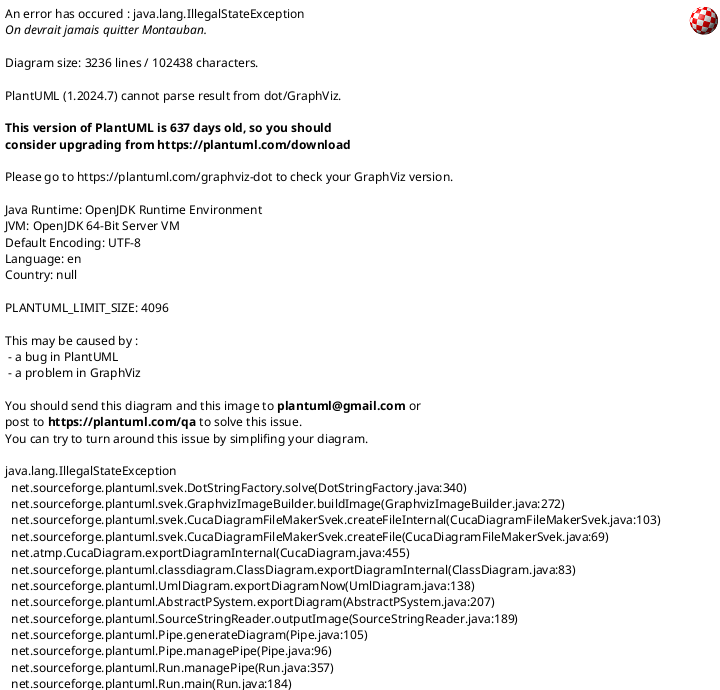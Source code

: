 @startuml





/' Objects '/

namespace RayTracer {
	abstract class ILogger {
		+~ILogger()
		+{abstract} debug(const std::string& message) : void
		+{abstract} error(const std::string& message) : void
		+{abstract} fatal(const std::string& message) : void
		+{abstract} info(const std::string& message) : void
		+{abstract} subscribeCallback(int type, const std::string& name, std::function<void ( const std::string& )> callback) : void
		+{abstract} trace(const std::string& message) : void
		+{abstract} unsubscribeCallback(int type, const std::string& name) : void
		+{abstract} warn(const std::string& message) : void
	}

	class Logger {
		-function<void(const std::string &) : std::map<int , std::map<std::string ,
		+debug(const std::string& message) : void
		+error(const std::string& message) : void
		+fatal(const std::string& message) : void
		+info(const std::string& message) : void
		-print(int levelT, const std::string& level, const std::string& message) : void
		+subscribeCallback(int type, const std::string& name, std::function<void ( const std::string& )> callback) : void
		+trace(const std::string& message) : void
		+unsubscribeCallback(int type, const std::string& name) : void
		+warn(const std::string& message) : void
	}

	class Main {
		+Main(ILogger& logger)
		+~Main()
		-_logger : ILogger&
		-_scene : Scenes::Scene
		-parseCmdArgs(int argc, char** argv) : bool
		+operator()(int argc, char** argv) : int
		-_baseFilePath : std::string
		-_sceneConfFilePath : std::string
		-exportScene(const std::string& baseFilePath) : void
		-help() : void {query}
		-run() : void
	}

	class Main::ArgumentError {
		+ArgumentError(const std::string& message)
		+what() : char* {query}
		-_message : std::string
	}

	class Main::MainError {
		+MainError(const std::string& message)
		+what() : char* {query}
		-_message : std::string
	}

	class Parameters {
		#Parameters()
		+~Parameters()
		+{static} getInstance() : Parameters&
		+getDouble(const std::string& key) : double {query}
		+getInt(const std::string& key) : int {query}
		#{static} _parameters : static std::unique_ptr<Parameters>
		#_valuesDouble : std::map<std::string, double>
		#_valuesInt : std::map<std::string, int>
		#_valuesString : std::map<std::string, std::string>
		+getString(const std::string& key) : std::string& {query}
		#parseCmdArg(const std::string& key, const std::string& value) : void
		+parseCmdArgs(int argc, char** argv) : void
		+set(const std::string& key, int value) : void
		+set(const std::string& key, double value) : void
		+set(const std::string& key, const std::string& value) : void
		+setIfNotExists(const std::string& key, int value) : void
		+setIfNotExists(const std::string& key, double value) : void
		+setIfNotExists(const std::string& key, const std::string& value) : void
	}

	class Parameters::KeyNotFoundError {
		+KeyNotFoundError(const std::string& key)
		+what() : char* {query}
		-_key : std::string
	}

	class Progress {
		+Progress(float max, float threshold, ILogger& logger)
		-_logger : ILogger&
		-_current : double
		-_max : double
		-_nextStep : double
		-_step : double
		+add(float value) : void
	}

	namespace Scenes {
		class ConfigWrapper {
			+ConfigWrapper(ILogger& logger)
			+~ConfigWrapper()
			-_logger : ILogger&
			-_scene : std::shared_ptr<ISetting>
			+getSetting() : std::shared_ptr<ISetting> {query}
			-_config : std::shared_ptr<libconfig::Config>
			+readFile(const std::string& path) : void
			+writeFile(const std::string& path) : void
		}

		class ConfigWrapper::ReadException {
			+ReadException(const std::string& message)
			+what() : char*
			-_message : std::string
		}

		class ConfigWrapper::WriteException {
			+WriteException(const std::string& message)
			+what() : char*
			-_message : std::string
		}

		class Displayable {
			+getAmbientLight() : Entities::ILight& {query}
			+getAmbientLight() : Entities::ILight&
			-_lights : std::vector<std::reference_wrapper<Entities::ILight>>
			+getLightList() : std::vector<std::reference_wrapper<Entities::ILight>>& {query}
			+getLightList() : std::vector<std::reference_wrapper<Entities::ILight>>&
			-_primitives : std::vector<std::reference_wrapper<Entities::IPrimitive>>
			+getPrimitiveList() : std::vector<std::reference_wrapper<Entities::IPrimitive>>& {query}
			+getPrimitiveList() : std::vector<std::reference_wrapper<Entities::IPrimitive>>&
		}

		class Displayable::DisplayableException {
			+DisplayableException(const std::string& key)
			+what() : char*
			-_msg : std::string
		}

		abstract class IConfig {
			+~IConfig()
			+{abstract} getSetting() : std::shared_ptr<ISetting> {query}
			+{abstract} readFile(const std::string& path) : void
			+{abstract} writeFile(const std::string& path) : void
		}

		abstract class IDisplayable {
			+{abstract} getAmbientLight() : Entities::ILight& {query}
			+{abstract} getAmbientLight() : Entities::ILight&
			+{abstract} getLightList() : std::vector<std::reference_wrapper<Entities::ILight>>& {query}
			+{abstract} getLightList() : std::vector<std::reference_wrapper<Entities::ILight>>&
			+{abstract} getPrimitiveList() : std::vector<std::reference_wrapper<Entities::IPrimitive>>& {query}
			+{abstract} getPrimitiveList() : std::vector<std::reference_wrapper<Entities::IPrimitive>>&
		}

		abstract class IDisplayable::IDisplayableException {
			+~IDisplayableException()
			+{abstract} what() : char*
		}

		abstract class ISceneState {
			+{abstract} getState() : int {query}
			+{abstract} changeState(States state) : void
		}

		abstract class ISetting {
			+{abstract} operatorbool() {query}
			+{abstract} operatorconstchar*() {query}
			+{abstract} operatordouble() {query}
			+{abstract} operatorint() {query}
			+{abstract} string() {query}
			+~ISetting()
			+{abstract} getLength() : int {query}
			+{abstract} getConfig() : std::shared_ptr<libconfig::Config> {query}
			+{abstract} getKey() : std::string {query}
			+{abstract} getPath() : std::string {query}
			+{abstract} get(const std::string& key) : std::unique_ptr<ISetting> {query}
			+{abstract} get(int index) : std::unique_ptr<ISetting> {query}
			+{abstract} get() : std::unique_ptr<ISetting> {query}
			+{abstract} getSetting(const std::string& key) : void
			+{abstract} getSetting(int index) : void
			+{abstract} moveTo(const std::string& key) : void
			+{abstract} moveTo(int index) : void
		}

		abstract class ISetting::IParsingException {
			+~IParsingException()
			+{abstract} what() : char*
		}

		abstract class ISetting::ITypeException {
			+~ITypeException()
			+{abstract} what() : char*
		}

		class Scene {
			+Scene(ILogger& logger)
			+~Scene()
			-_displayable : Displayable
			-_logger : ILogger&
			-_state : SceneState
			+isReady() : bool {query}
			-_future : std::future<void>
			-_cameras : std::vector<std::reference_wrapper<Entities::ICamera>>
			+getCameras() : std::vector<std::reference_wrapper<Entities::ICamera>>& {query}
			+getCameras() : std::vector<std::reference_wrapper<Entities::ICamera>>&
			+cancel() : void
			-loadConfig(const ISetting& setting) : void
			+operator()(const ISetting &, const std::string& event) : void
			+renders() : void
			-waitTillCancel() : void
			+wait_end() : void
		}

		class SceneLoader {
			+SceneLoader(const std::string& filePath, ILogger& logger)
			+~SceneLoader()
			-_logger : ILogger&
			-_lastWriteTime : std::filesystem::file_time_type
			-function<void(const ISetting &) : std::map<std::string ,
			-_filePath : std::string
			-_configWrapper : std::unique_ptr<IConfig>
			-_entityLoader : std::unique_ptr<Plugins::Entities::EntityLoader>
			-_filterLoader : std::unique_ptr<Plugins::Filters::FilterLoader>
			-_materialLoader : std::unique_ptr<Plugins::Materials::MaterialLoader>
			+{static} checkGoodFile(const std::string& filePath) : void
			+subscribe(const std::string& event, std::function<void ( const ISetting& )> func) : void
			+update() : void
		}

		class SceneLoader::BadFileError {
			+BadFileError(const std::string& error)
			+what() : char*
			-_error : std::string
		}

		class SceneState {
			+SceneState()
			+getState() : ISceneState::States {query}
			-_state : States
			-mutex : std::mutex
			+changeState(const ISceneState::States& state) : void
		}

		class SettingWrapper {
			+SettingWrapper(const std::shared_ptr<libconfig::Config>& config)
			+SettingWrapper(const ISetting& src)
			+operatorbool() {query}
			+operatorconstchar*() {query}
			+operatordouble() {query}
			+operatorint() {query}
			+string() {query}
			+~SettingWrapper()
			+getLength() : int {query}
			-_setting : libconfig::Setting*
			-_config : std::shared_ptr<libconfig::Config>
			+getConfig() : std::shared_ptr<libconfig::Config> {query}
			+getKey() : std::string {query}
			+getPath() : std::string {query}
			+get(const std::string& key) : std::unique_ptr<ISetting> {query}
			+get(int index) : std::unique_ptr<ISetting> {query}
			+get() : std::unique_ptr<ISetting> {query}
			+getSetting(const std::string& key) : void
			+getSetting(int index) : void
			+moveTo(const std::string& key) : void
			+moveTo(int index) : void
		}

		class SettingWrapper::ParsingException {
			+ParsingException(const std::string& key)
			+what() : char*
			-_msg : std::string
		}

		class SettingWrapper::TypeException {
			+TypeException(const std::string& key)
			+what() : char*
			-_msg : std::string
		}

		enum ISceneState::States {
			CANCELLED
			RUNNING
		}
	}

	namespace PluginsExt {
		namespace Zebra {
			class ZebraCreator {
				+~ZebraCreator()
				+create(const Scenes::ISetting& config, ILogger& logger) : RayTracer::Entities::IMaterial*
				-_elements : std::vector<ZebraMaterial*>
			}

			class ZebraMaterial {
				+ZebraMaterial(const Scenes::ISetting& config)
				-_ambient : Entities::Transform::Vector3f
				-_diffuse : Entities::Transform::Vector3f
				-_specular : Entities::Transform::Vector3f
				-_impair : Images::Color
				-_pair : Images::Color
				+getColor(const Images::Ray& ray, const Entities::Transform::ITransform& centerObj, const Entities::Transform::Vector3f& intersect, const Scenes::IDisplayable& displayable) : Images::Color {query}
				+redirectionLight(const Images::Ray& ray, const Scenes::IDisplayable& displayable, const Entities::Transform::Vector3f& intersect) : Images::Color {query}
				-_shininess : double
				-_size : double
				+setColor(const Images::Color& color) : void
			}
		}

		namespace Triangle {
			class TriangleCreator {
				+~TriangleCreator()
				+create(const Scenes::ISetting& config, ILogger& logger) : RayTracer::Entities::IEntity*
				-_elements : std::vector<TriangleEntity*>
			}

			class TriangleEntity {
				+TriangleEntity(const Scenes::ISetting& config, ILogger& logger)
				+getTransform() : Entities::Transform::ITransform&
				+getTransform() : Entities::Transform::ITransform& {query}
				-_transform : Entities::Transform::Transform
				-_pointOne : Entities::Transform::Vector3f
				-_pointThree : Entities::Transform::Vector3f
				-_pointTwo : Entities::Transform::Vector3f
				-_logger : ILogger&
				+getColor(const Images::Ray& ray, const Scenes::IDisplayable& displayable, const Entities::Transform::Vector3f& intersect) : Images::Color {query}
				+redirectionLight(const Images::Ray& ray, const Scenes::IDisplayable& displayable, const Entities::Transform::Vector3f& intersect) : Images::Color {query}
				+getType() : Type {query}
				+isCollided(const Entities::Transform::Vector3f& point) : bool {query}
				+isCollided(const Images::Ray& ray) : std::optional<Entities::Transform::Vector3f> {query}
				-_material : std::optional<std::reference_wrapper<Entities::IMaterial>>
			}
		}

		namespace Transparency {
			class TransparencyCreator {
				+~TransparencyCreator()
				+create(const Scenes::ISetting& config, ILogger& logger) : RayTracer::Entities::IMaterial*
				-_elements : std::vector<TransparencyMaterial*>
			}

			class TransparencyMaterial {
				+TransparencyMaterial(const Scenes::ISetting& config)
				-_ambient : Entities::Transform::Vector3f
				-_diffuse : Entities::Transform::Vector3f
				-_specular : Entities::Transform::Vector3f
				-_color : Images::Color
				+getColor(const Images::Ray& ray, const Entities::Transform::ITransform& centerObj, const Entities::Transform::Vector3f& intersect, const Scenes::IDisplayable& displayable) : Images::Color {query}
				-getNextColor(const Images::Ray& ray, const Entities::Transform::Vector3f& intersect, const Scenes::IDisplayable& displayable) : Images::Color {query}
				+redirectionLight(const Images::Ray& ray, const Scenes::IDisplayable& displayable, const Entities::Transform::Vector3f& intersect) : Images::Color {query}
				-_shininess : double
				-_transparency : double
				+setColor(const Images::Color& color) : void
			}
		}

		namespace Torus {
			class TorusCreator {
				+~TorusCreator()
				+create(const Scenes::ISetting& config, ILogger& logger) : RayTracer::Entities::IEntity*
				-_elements : std::vector<TorusEntity*>
			}

			class TorusEntity {
				+TorusEntity(const Scenes::ISetting& config, ILogger& logger)
				+getTransform() : Entities::Transform::ITransform&
				+getTransform() : Entities::Transform::ITransform& {query}
				-_transform : Entities::Transform::Transform
				-_logger : ILogger&
				+getColor(const Images::Ray& ray, const Scenes::IDisplayable& displayable, const Entities::Transform::Vector3f& intersect) : Images::Color {query}
				+redirectionLight(const Images::Ray& ray, const Scenes::IDisplayable& displayable, const Entities::Transform::Vector3f& intersect) : Images::Color {query}
				+getType() : Type {query}
				+isCollided(const Entities::Transform::Vector3f& point) : bool {query}
				-_maxRadius : double
				-_minRadius : double
				+isCollided(const Images::Ray& ray) : std::optional<Entities::Transform::Vector3f> {query}
				-_material : std::optional<std::reference_wrapper<RayTracer::Entities::IMaterial>>
			}
		}

		namespace SpotLight {
			class SpotLightCreator {
				+~SpotLightCreator()
				+create(const Scenes::ISetting& config, ILogger& logger) : RayTracer::Entities::IEntity*
				-_elements : std::vector<SpotLightEntity*>
			}

			class SpotLightEntity {
				+SpotLightEntity(const Scenes::ISetting& config, ILogger& logger)
				+~SpotLightEntity()
				+getTransform() : Entities::Transform::ITransform&
				+getTransform() : Entities::Transform::ITransform& {query}
				-_transform : Entities::Transform::Transform
				-_logger : ILogger&
				-_color : Images::Color
				+getColor(const Entities::Transform::Vector3f& point, const Scenes::IDisplayable& displayable) : Images::Color {query}
				+getColor() : Images::Color& {query}
				+getType() : Type {query}
				+isAmbient() : bool {query}
				-_angle : double
				-_power : double
				-_radius : double
				+getPower() : double {query}
				+setColor(const Images::Color& color) : void
			}
		}

		namespace Sphere {
			class SphereCreator {
				+~SphereCreator()
				+create(const Scenes::ISetting& config, ILogger& logger) : RayTracer::Entities::IEntity*
				-_elements : std::vector<SphereEntity*>
			}

			class SphereEntity {
				+SphereEntity(const Scenes::ISetting& config, ILogger& logger)
				+getTransform() : Entities::Transform::ITransform&
				+getTransform() : Entities::Transform::ITransform& {query}
				-_transform : Entities::Transform::Transform
				-_logger : ILogger&
				+getColor(const Images::Ray& ray, const Scenes::IDisplayable& displayable, const Entities::Transform::Vector3f& intersect) : Images::Color {query}
				+redirectionLight(const Images::Ray& ray, const Scenes::IDisplayable& displayable, const Entities::Transform::Vector3f& intersect) : Images::Color {query}
				+getType() : Type {query}
				+isCollided(const Entities::Transform::Vector3f& point) : bool {query}
				-_radius : double
				+isCollided(const Images::Ray& ray) : std::optional<Entities::Transform::Vector3f> {query}
				-_material : std::optional<std::reference_wrapper<RayTracer::Entities::IMaterial>>
			}
		}

		namespace PointLight {
			class PointLightCreator {
				+~PointLightCreator()
				+create(const Scenes::ISetting& config, ILogger& logger) : RayTracer::Entities::IEntity*
				-_elements : std::vector<PointLightEntity*>
			}

			class PointLightEntity {
				+PointLightEntity(const Scenes::ISetting& config, ILogger& logger)
				+~PointLightEntity()
				+getTransform() : Entities::Transform::ITransform&
				+getTransform() : Entities::Transform::ITransform& {query}
				-_transform : Entities::Transform::Transform
				-_logger : ILogger&
				-_color : Images::Color
				+getColor(const Entities::Transform::Vector3f& point, const Scenes::IDisplayable& displayable) : Images::Color {query}
				+getColor() : Images::Color& {query}
				+getType() : Type {query}
				+isAmbient() : bool {query}
				-_power : double
				-_radius : double
				+getPower() : double {query}
				+setColor(const Images::Color& color) : void
			}
		}

		namespace Plane {
			class PlaneCreator {
				+~PlaneCreator()
				+create(const Scenes::ISetting& config, ILogger& logger) : RayTracer::Entities::IEntity*
				-_elements : std::vector<PlaneEntity*>
			}

			class PlaneEntity {
				+PlaneEntity(const Scenes::ISetting& config, ILogger& logger)
				+getTransform() : Entities::Transform::ITransform&
				+getTransform() : Entities::Transform::ITransform& {query}
				-_transform : Entities::Transform::Transform
				-_logger : ILogger&
				+getColor(const Images::Ray& ray, const Scenes::IDisplayable& displayable, const Entities::Transform::Vector3f& intersect) : Images::Color {query}
				+redirectionLight(const Images::Ray& ray, const Scenes::IDisplayable& displayable, const Entities::Transform::Vector3f& intersect) : Images::Color {query}
				+getType() : Type {query}
				+isCollided(const Entities::Transform::Vector3f& point) : bool {query}
				+isCollided(const Images::Ray& ray) : std::optional<Entities::Transform::Vector3f> {query}
				-_material : std::optional<std::reference_wrapper<RayTracer::Entities::IMaterial>>
			}
		}

		namespace PlainMaterial {
			class PlainMaterial {
				+PlainMaterial(const Scenes::ISetting& config)
				-_ambient : Entities::Transform::Vector3f
				-_diffuse : Entities::Transform::Vector3f
				-_specular : Entities::Transform::Vector3f
				-_color : Images::Color
				+getColor(const Images::Ray& ray, const Entities::Transform::ITransform& centerObj, const Entities::Transform::Vector3f& intersect, const Scenes::IDisplayable& displayable) : Images::Color {query}
				+redirectionLight(const Images::Ray& ray, const Scenes::IDisplayable& displayable, const Entities::Transform::Vector3f& intersect) : Images::Color {query}
				+round(const Images::Color& color) : Images::Color {query}
				-_shininess : double
				+setColor(const Images::Color& color) : void
			}

			class PlainMaterialCreator {
				+~PlainMaterialCreator()
				+create(const Scenes::ISetting& config, ILogger& logger) : RayTracer::Entities::IMaterial*
				-_elements : std::vector<PlainMaterial*>
			}
		}

		namespace LimitedPlane {
			class LimitedPlaneCreator {
				+~LimitedPlaneCreator()
				+create(const Scenes::ISetting& config, ILogger& logger) : RayTracer::Entities::IEntity*
				-_elements : std::vector<LimitedPlaneEntity*>
			}

			class LimitedPlaneEntity {
				+LimitedPlaneEntity(const Scenes::ISetting& config, ILogger& logger)
				+getTransform() : Entities::Transform::ITransform&
				+getTransform() : Entities::Transform::ITransform& {query}
				-_transform : Entities::Transform::Transform
				-_logger : ILogger&
				+getColor(const Images::Ray& ray, const Scenes::IDisplayable& displayable, const Entities::Transform::Vector3f& intersect) : Images::Color {query}
				+redirectionLight(const Images::Ray& ray, const Scenes::IDisplayable& displayable, const Entities::Transform::Vector3f& intersect) : Images::Color {query}
				-_size : RayTracer::Entities::Transform::Vector2i
				+getType() : Type {query}
				+isCollided(const Entities::Transform::Vector3f& point) : bool {query}
				+isCollided(const Images::Ray& ray) : std::optional<Entities::Transform::Vector3f> {query}
				-_material : std::optional<std::reference_wrapper<Entities::IMaterial>>
			}
		}

		namespace LimitedCylinder {
			class LimitedCylinderCreator {
				+~LimitedCylinderCreator()
				+create(const Scenes::ISetting& config, ILogger& logger) : RayTracer::Entities::IEntity*
				-_elements : std::vector<LimitedCylinderEntity*>
			}

			class LimitedCylinderEntity {
				+LimitedCylinderEntity(const Scenes::ISetting& config, ILogger& logger)
				+getTransform() : Entities::Transform::ITransform&
				+getTransform() : Entities::Transform::ITransform& {query}
				-_transform : Entities::Transform::Transform
				-_direction : Entities::Transform::Vector3f
				-_logger : ILogger&
				+getColor(const Images::Ray& ray, const Scenes::IDisplayable& displayable, const Entities::Transform::Vector3f& intersect) : Images::Color {query}
				+redirectionLight(const Images::Ray& ray, const Scenes::IDisplayable& displayable, const Entities::Transform::Vector3f& intersect) : Images::Color {query}
				+getType() : Type {query}
				+isCollided(const Entities::Transform::Vector3f& point) : bool {query}
				-_height : double
				-_radius : double
				+isCollided(const Images::Ray& ray) : std::optional<Entities::Transform::Vector3f> {query}
				-_material : std::optional<std::reference_wrapper<RayTracer::Entities::IMaterial>>
			}
		}

		namespace LimitedCone {
			class LimitedConeCreator {
				+~LimitedConeCreator()
				+create(const Scenes::ISetting& config, ILogger& logger) : RayTracer::Entities::IEntity*
				-_elements : std::vector<LimitedConeEntity*>
			}

			class LimitedConeEntity {
				+LimitedConeEntity(const Scenes::ISetting& config, ILogger& logger)
				+getTransform() : Entities::Transform::ITransform&
				+getTransform() : Entities::Transform::ITransform& {query}
				-_transform : Entities::Transform::Transform
				-_logger : ILogger&
				+getColor(const Images::Ray& ray, const Scenes::IDisplayable& displayable, const Entities::Transform::Vector3f& intersect) : Images::Color {query}
				+redirectionLight(const Images::Ray& ray, const Scenes::IDisplayable& displayable, const Entities::Transform::Vector3f& intersect) : Images::Color {query}
				+getType() : Type {query}
				+isCollided(const Entities::Transform::Vector3f& point) : bool {query}
				-_angle : double
				-_height : double
				+isCollided(const Images::Ray& ray) : std::optional<Entities::Transform::Vector3f> {query}
				-_material : std::optional<std::reference_wrapper<RayTracer::Entities::IMaterial>>
			}
		}

		namespace Disk {
			class DiskCreator {
				+~DiskCreator()
				+create(const Scenes::ISetting& config, ILogger& logger) : RayTracer::Entities::IEntity*
				-_elements : std::vector<DiskEntity*>
			}

			class DiskEntity {
				+DiskEntity(const Scenes::ISetting& config, ILogger& logger)
				+getTransform() : Entities::Transform::ITransform&
				+getTransform() : Entities::Transform::ITransform& {query}
				-_transform : Entities::Transform::Transform
				-_logger : ILogger&
				+getColor(const Images::Ray& ray, const Scenes::IDisplayable& displayable, const Entities::Transform::Vector3f& intersect) : Images::Color {query}
				+redirectionLight(const Images::Ray& ray, const Scenes::IDisplayable& displayable, const Entities::Transform::Vector3f& intersect) : Images::Color {query}
				+getType() : Type {query}
				+isCollided(const Entities::Transform::Vector3f& point) : bool {query}
				-_radius : double
				+isCollided(const Images::Ray& ray) : std::optional<Entities::Transform::Vector3f> {query}
				-_material : std::optional<std::reference_wrapper<Entities::IMaterial>>
			}
		}

		namespace Cylinder {
			class CylinderCreator {
				+~CylinderCreator()
				+create(const Scenes::ISetting& config, ILogger& logger) : RayTracer::Entities::IEntity*
				-_elements : std::vector<CylinderEntity*>
			}

			class CylinderEntity {
				+CylinderEntity(const Scenes::ISetting& config, ILogger& logger)
				+getTransform() : Entities::Transform::ITransform&
				+getTransform() : Entities::Transform::ITransform& {query}
				-_transform : Entities::Transform::Transform
				-_direction : Entities::Transform::Vector3f
				-_logger : ILogger&
				+getColor(const Images::Ray& ray, const Scenes::IDisplayable& displayable, const Entities::Transform::Vector3f& intersect) : Images::Color {query}
				+redirectionLight(const Images::Ray& ray, const Scenes::IDisplayable& displayable, const Entities::Transform::Vector3f& intersect) : Images::Color {query}
				+getType() : Type {query}
				+isCollided(const Entities::Transform::Vector3f& point) : bool {query}
				-_radius : double
				+isCollided(const Images::Ray& ray) : std::optional<Entities::Transform::Vector3f> {query}
				-_material : std::optional<std::reference_wrapper<RayTracer::Entities::IMaterial>>
			}
		}

		namespace Cone {
			class ConeCreator {
				+~ConeCreator()
				+create(const Scenes::ISetting& config, ILogger& logger) : RayTracer::Entities::IEntity*
				-_elements : std::vector<ConeEntity*>
			}

			class ConeEntity {
				+ConeEntity(const Scenes::ISetting& config, ILogger& logger)
				+getTransform() : Entities::Transform::ITransform&
				+getTransform() : Entities::Transform::ITransform& {query}
				-_transform : Entities::Transform::Transform
				-_logger : ILogger&
				+getColor(const Images::Ray& ray, const Scenes::IDisplayable& displayable, const Entities::Transform::Vector3f& intersect) : Images::Color {query}
				+redirectionLight(const Images::Ray& ray, const Scenes::IDisplayable& displayable, const Entities::Transform::Vector3f& intersect) : Images::Color {query}
				+getType() : Type {query}
				+isCollided(const Entities::Transform::Vector3f& point) : bool {query}
				-_angle : double
				+isCollided(const Images::Ray& ray) : std::optional<Entities::Transform::Vector3f> {query}
				-_material : std::optional<std::reference_wrapper<RayTracer::Entities::IMaterial>>
			}
		}

		namespace ChessBoard {
			class ChessBoardCreator {
				+~ChessBoardCreator()
				+create(const Scenes::ISetting& config, ILogger& logger) : RayTracer::Entities::IMaterial*
				-_elements : std::vector<ChessBoardMaterial*>
			}

			class ChessBoardMaterial {
				+ChessBoardMaterial(const Scenes::ISetting& config)
				-_ambient : Entities::Transform::Vector3f
				-_diffuse : Entities::Transform::Vector3f
				-_specular : Entities::Transform::Vector3f
				-_impair : Images::Color
				-_pair : Images::Color
				+getColor(const Images::Ray& ray, const Entities::Transform::ITransform& centerObj, const Entities::Transform::Vector3f& intersect, const Scenes::IDisplayable& displayable) : Images::Color {query}
				+redirectionLight(const Images::Ray& ray, const Scenes::IDisplayable& displayable, const Entities::Transform::Vector3f& intersect) : Images::Color {query}
				-_shininess : double
				-_size : double
				+setColor(const Images::Color& color) : void
			}
		}

		namespace Camera {
			class CameraCreator {
				+~CameraCreator()
				+create(const Scenes::ISetting& config, ILogger& logger) : RayTracer::Entities::IEntity*
				-_elements : std::vector<CameraEntity*>
			}

			class CameraEntity {
				+CameraEntity(const Scenes::ISetting& config, ILogger& logger)
				+~CameraEntity()
				+getTransform() : Entities::Transform::ITransform&
				+getTransform() : Entities::Transform::ITransform& {query}
				-_transform : Entities::Transform::Transform
				-_size : Entities::Transform::Vector2i
				+getSize() : Entities::Transform::Vector2i& {query}
				-_logger : ILogger&
				-_image : Images::Image
				+getImage() : Images::Image& {query}
				+render(const Scenes::IDisplayable& displayable, const Scenes::ISceneState& state) : Images::Image&
				+getType() : Type {query}
				-_focal : double
				+getFocal() : double {query}
				-_maxThread : int
				-_filters : std::list<std::reference_wrapper<Filters::IFilter>>
				+getFilters() : std::list<std::reference_wrapper<Filters::IFilter>>&
				+getCluster() : std::size_t {query}
				+setCluster(std::size_t cluster) : void
				+setFocal(double value) : void
				+setSize(const Entities::Transform::Vector2i& vector) : void
			}

			namespace FullCustom {
				class CameraCustomCreator {
					+~CameraCustomCreator()
					+create(const Scenes::ISetting& config, ILogger& logger) : RayTracer::Entities::IEntity*
					-_elements : std::vector<CameraCustomEntity*>
				}

				class CameraCustomEntity {
					+CameraCustomEntity(const Scenes::ISetting& config, ILogger& logger)
					+~CameraCustomEntity()
					+getTransform() : Entities::Transform::ITransform&
					+getTransform() : Entities::Transform::ITransform& {query}
					-_positionCamera : Entities::Transform::Transform
					-_screenSize : Entities::Transform::Vector2i
					+getSize() : Entities::Transform::Vector2i& {query}
					-_logger : ILogger&
					+getImage() : Images::Image& {query}
					+render(const Scenes::IDisplayable& displayable, const Scenes::ISceneState& state) : Images::Image&
					+getType() : Type {query}
					-_fov : double
					+getFocal() : double {query}
					-_maxThread : int
					-_filters : std::list<std::reference_wrapper<Filters::IFilter>>
					+getFilters() : std::list<std::reference_wrapper<Filters::IFilter>>&
					-_image : std::optional<Images::Image>
					+getCluster() : std::size_t {query}
					+setCluster(std::size_t cluster) : void
					+setFocal(double value) : void
					+setSize(const Entities::Transform::Vector2i& vector) : void
				}

				class CustomRayIterator {
					+CustomRayIterator(const Entities::Transform::Vector3f& cameraPos, const Entities::Transform::Vector2i& screenSize, const Entities::Transform::Vector3f& fov, std::size_t unit)
					-_screenSize : Entities::Transform::Vector2i
					-_cameraPos : Entities::Transform::Vector3f
					-_fov : Entities::Transform::Vector3f
					-_fovXYZ : Entities::Transform::Vector3f
					+begin() : std::unique_ptr<Images::IRayIterator::IIterator> {query}
					+end() : std::unique_ptr<Images::IRayIterator::IIterator> {query}
				}

				class CustomRayIterator::Iterator {
					+Iterator(const Entities::Transform::Vector3f& cameraPos, const Entities::Transform::Vector2i& screenSize, const Entities::Transform::Vector3f& fovXYZ, const Entities::Transform::Vector3f& fov, std::size_t x, std::size_t y)
					+operator=(const CustomRayIterator::Iterator& other) : CustomRayIterator :: Iterator&
					-_screenSize : Entities::Transform::Vector2i
					-_cameraPos : Entities::Transform::Vector3f
					-_fov : Entities::Transform::Vector3f
					-_fovXYZ : Entities::Transform::Vector3f
					-_normal : Entities::Transform::Vector3f
					+operator++() : IIterator&
					+operator*() : Images :: Ray&
					-_ray : Images::Ray
					+operator!=(const Images::IRayIterator::IIterator& other) : bool {query}
					+operator==(const Images::IRayIterator::IIterator& other) : bool {query}
					-_x : std::size_t
					-_y : std::size_t
					+toString() : std::string {query}
				}
			}

			namespace Clustered {
				class CameraClusterCreator {
					+~CameraClusterCreator()
					+create(const Scenes::ISetting& config, ILogger& logger) : RayTracer::Entities::IEntity*
					-_elements : std::vector<CameraClusterEntity*>
				}

				class CameraClusterEntity {
					+CameraClusterEntity(const Scenes::ISetting& config, ILogger& logger)
					+~CameraClusterEntity()
					+getTransform() : Entities::Transform::ITransform&
					+getTransform() : Entities::Transform::ITransform& {query}
					-_screen : Entities::Transform::Transform
					-_screenSize : Entities::Transform::Vector2i
					+getSize() : Entities::Transform::Vector2i& {query}
					-_logger : ILogger&
					+getImage() : Images::Image& {query}
					+render(const Scenes::IDisplayable& displayable, const Scenes::ISceneState& state) : Images::Image&
					+getType() : Type {query}
					-_fov : double
					+getFocal() : double {query}
					-_cluster : int
					-_maxThread : int
					-_filters : std::list<std::reference_wrapper<Filters::IFilter>>
					+getFilters() : std::list<std::reference_wrapper<Filters::IFilter>>&
					-_image : std::optional<Images::Image>
					+getCluster() : std::size_t {query}
					+setCluster(std::size_t cluster) : void
					+setFocal(double value) : void
					+setSize(const Entities::Transform::Vector2i& vector) : void
				}

				class ClusterRayIterator {
					+ClusterRayIterator(const Entities::Transform::Vector3f& cameraPos, const Entities::Transform::Vector3f& screenPosCenter, const Entities::Transform::Vector2i& screenSize, std::size_t unit)
					-_screenSize : Entities::Transform::Vector2i
					-_cameraPos : Entities::Transform::Vector3f
					-_screenPosCenter : Entities::Transform::Vector3f
					-_screenPosTopLeft : Entities::Transform::Vector3f
					-_unit : std::size_t
					+begin() : std::unique_ptr<Images::IRayIterator::IIterator> {query}
					+end() : std::unique_ptr<Images::IRayIterator::IIterator> {query}
				}

				class ClusterRayIterator::Iterator {
					+Iterator(const Entities::Transform::Vector3f& cameraPos, const Entities::Transform::Vector2i& screenSize, const Entities::Transform::Vector3f& screenPosCenter, std::size_t x, std::size_t y, std::size_t cluster)
					+operator=(const ClusterRayIterator::Iterator& other) : ClusterRayIterator :: Iterator&
					-_screenSize : Entities::Transform::Vector2i
					-_cameraPos : Entities::Transform::Vector3f
					-_screenPosTopLeft : Entities::Transform::Vector3f
					+operator++() : IIterator&
					+operator*() : Images :: Ray&
					-_ray : Images::Ray
					+operator!=(const Images::IRayIterator::IIterator& other) : bool {query}
					+operator==(const Images::IRayIterator::IIterator& other) : bool {query}
					-_cluster : std::size_t
					-_x : std::size_t
					-_y : std::size_t
					+toString() : std::string {query}
				}
			}
		}

		namespace AntiAliasing {
			namespace SSAAx4 {
				class SSAAx4Creator {
					+~SSAAx4Creator()
					+create(const Scenes::ISetting& config, ILogger& logger) : Filters::IFilter*
					-_elements : std::vector<SSAAx4Filter*>
				}

				class SSAAx4Filter {
					+SSAAx4Filter(const Scenes::ISetting& config, ILogger& logger)
					-_logger : ILogger&
					-{static} getColorsMean(const std::vector<Images::Color>& colors) : Images::Color
					-_maxThread : int
					-_futures : std::vector<std::future<void>>
					+apply(Images::Image& image) : void
					-waitAllFinisehd() : void
					-waitOnePlace() : void
				}
			}
		}

		namespace AmbientLight {
			class AmbientLightCreator {
				+~AmbientLightCreator()
				+create(const Scenes::ISetting& config, ILogger& logger) : RayTracer::Entities::IEntity*
				-_elements : std::vector<AmbientLightEntity*>
			}

			class AmbientLightEntity {
				+AmbientLightEntity(const Scenes::ISetting& config, ILogger& logger)
				+~AmbientLightEntity()
				+getTransform() : Entities::Transform::ITransform&
				+getTransform() : Entities::Transform::ITransform& {query}
				-_transform : Entities::Transform::Transform
				-_logger : ILogger&
				-_color : Images::Color
				+getColor(const Entities::Transform::Vector3f& point, const Scenes::IDisplayable& displayable) : Images::Color {query}
				+getColor() : Images::Color& {query}
				+getType() : Type {query}
				+isAmbient() : bool {query}
				-_power : double
				+getPower() : double {query}
				+setColor(const Images::Color& color) : void
			}
		}
	}

	namespace Plugins {
		class PluginHandler <template<typename Interface, typename Creator>> {
			+PluginHandler(const std::string& filePath)
			+~PluginHandler()
			#_creator : Creator*
			+get(const RayTracer::Scenes::ISetting& setting, ILogger& logger) : Interface&
			#getResult(const std::string& name, Args&& ... __args) : T
			#_filePath : std::string
			#_elements : std::vector<Interface*>
			#_handler : void*
		}

		class PluginLoader <template<typename Handler, typename Interface, typename Factory>> {
			+PluginLoader(const std::string& directory)
			#_directory : std::string
			+load() : void
		}

		namespace Materials {
			abstract class IMaterialCreator {
				+~IMaterialCreator()
				+{abstract} create(const Scenes::ISetting& setting, ILogger& logger) : RayTracer::Entities::IMaterial*
			}

			class MaterialHandler {
				+MaterialHandler(const std::string& filePath)
				-_handler : PluginHandler<RayTracer::Entities::IMaterial, IMaterialCreator>
				+get(const RayTracer::Scenes::ISetting& setting, ILogger& logger) : RayTracer::Entities::IMaterial&
			}

			class MaterialLoader {
				+MaterialLoader(const std::string& directory)
				-_directory : std::string
				+loadMaterials() : void
			}
		}

		namespace Filters {
			class FilterHandler {
				+FilterHandler(const std::string& filePath)
				-_handler : PluginHandler<RayTracer::Filters::IFilter, IFilterCreator>
				+get(const RayTracer::Scenes::ISetting& setting, ILogger& logger) : RayTracer::Filters::IFilter&
			}

			class FilterLoader {
				+FilterLoader(const std::string& directory)
				+loadFilters() : void
			}

			abstract class IFilterCreator {
				+~IFilterCreator()
				+{abstract} create(const Scenes::ISetting& setting, ILogger& logger) : RayTracer::Filters::IFilter*
			}
		}

		namespace Entities {
			class EntityHandler {
				+EntityHandler(const std::string& filePath)
				-_handler : PluginHandler<RayTracer::Entities::IEntity, IEntityCreator>
				+get(const RayTracer::Scenes::ISetting& setting, ILogger& logger) : RayTracer::Entities::IEntity&
			}

			class EntityLoader {
				+EntityLoader(const std::string& directory)
				-_directory : std::string
				+loadEntities() : void
			}

			abstract class IEntityCreator {
				+~IEntityCreator()
				+{abstract} create(const Scenes::ISetting& setting, ILogger& logger) : RayTracer::Entities::IEntity*
			}
		}
	}

	namespace Images {
		class Color {
			+Color(const Color& color)
			+Color(double r, double g, double b, double a)
			+Color(const Scenes::ISetting& setting)
			+~Color()
			+operator*(const Color& other) : Color {query}
			+operator+(const Color& other) : Color {query}
			+operator-(const Color& other) : Color {query}
			+operator/(const Color& other) : Color {query}
			+operator=(const Color& other) : Color&
			-_a : double
			-_b : double
			-_g : double
			-_r : double
			+operator[](Types type) : double& {query}
			+operator[](Types type) : double&
			+toSfColor() : sf::Color {query}
			-_mutex : std::mutex
			+applyAlpha(const Color& background) : void
			+applyDistance(double distance, double maxDistance) : void
			+mergeColor(const Color& other) : void
			+set(Types type, double value) : void
		}

		abstract class IRayIterator {
			+~IRayIterator()
			+{abstract} begin() : std::unique_ptr<IRayIterator::IIterator> {query}
			+{abstract} end() : std::unique_ptr<IRayIterator::IIterator> {query}
		}

		abstract class IRayIterator::IIterator {
			+~IIterator()
			+{abstract} operator++() : IIterator&
			+{abstract} operator*() : Ray&
			+{abstract} operator!=(const IRayIterator::IIterator& other) : bool {query}
			+{abstract} operator==(const IRayIterator::IIterator& other) : bool {query}
			+{abstract} toString() : std::string {query}
		}

		class Image {
			+Image(const Entities::Transform::Vector2i& size)
			-_size : Entities::Transform::Vector2i
			+getSize() : Entities::Transform::Vector2i& {query}
			+operator[](std::size_t y) : PixelLine {query}
			+operator[](std::size_t y) : PixelLine
			-_pixels : std::vector<Color>
			+getPixelsList() : std::vector<Color>& {query}
			+convertToPPM(const std::string& filePath) : void {query}
		}

		class Image::PixelLine {
			+PixelLine(const Entities::Transform::Vector2i& size, const std::size_t& y, std::vector<Color>& pixels)
			+PixelLine(const Entities::Transform::Vector2i& size, const std::size_t& y, const std::vector<Color>& pixels)
			+operator[](std::size_t x) : Color& {query}
			+operator[](std::size_t x) : Color&
			-_size : const Entities::Transform::Vector2i&
			-_y : const std::size_t
			-_pixelsConst : const std::vector<Color>&
			-_colors : std::vector<Color>
			-_pixels : std::vector<Color>&
		}

		class ImagePipeLine {
			+ImagePipeLine(Image& image, const Scenes::IDisplayable& displayable, const Scenes::ISceneState& state, const IRayIterator& rayIterrator)
			+~ImagePipeLine()
			-_image : Image&
			-_rayIterrator : const IRayIterator&
			-_displayable : const Scenes::IDisplayable&
			-_state : const Scenes::ISceneState&
			+apply(Filters::IFilter& filter) : void
			+generate(ILogger& logger, std::size_t maxThread, std::size_t cluster) : void
		}

		class PixelThread {
			+PixelThread(const Scenes::IDisplayable& displayable, std::vector<std::reference_wrapper<Color>> colors, const Images::Ray& ray)
			+~PixelThread()
			-_ray : Images::Ray
			-_displayable : const Scenes::IDisplayable&
			-_colors : std::vector<std::reference_wrapper<Color>>
			+operator()() : void
		}

		class Ray {
			+Ray(const Entities::Transform::Vector3f& startCamera, const Entities::Transform::Vector3f& screenPos)
			-_normal : Entities::Transform::Vector3f
			-_origin : Entities::Transform::Vector3f
			-_step : Entities::Transform::Vector3f
			+getDirection() : Entities::Transform::Vector3f& {query}
			+getOrigin() : Entities::Transform::Vector3f& {query}
			+getStep() : Entities::Transform::Vector3f& {query}
			+operator++() : Ray&
			+operator--() : Ray&
			+operator+=(double t) : void
			+operator-=(double t) : void
		}

		class RayIterrator {
			+RayIterrator(const Entities::ICamera& camera)
			-_pov : Entities::Transform::Vector3f
			-_afterLast : Ray
			-_beforeFirst : Ray
			-_camera : const Entities::ICamera&
			-_cluster : std::size_t
			+begin() : std::unique_ptr<IRayIterator::IIterator> {query}
			+end() : std::unique_ptr<IRayIterator::IIterator> {query}
		}

		class RayIterrator::Iterrator {
			+Iterrator(const Ray& last, const Entities::Transform::Vector2i& size, const Entities::Transform::Vector3f& screenPos, const Entities::Transform::Vector3f& pov)
			+operator++() : IIterator&
			-_ray : Ray
			+operator*() : Ray&
			+operator=(const RayIterrator::Iterrator& other) : RayIterrator :: Iterrator&
			+operator!=(const IRayIterator::IIterator& other) : bool {query}
			+operator==(const IRayIterator::IIterator& other) : bool {query}
			-_size : const Entities::Transform::Vector2i
			-_pov : const Entities::Transform::Vector3f
			-_screenPos : const Entities::Transform::Vector3f
			-_last : const Ray
			-_cluster : std::size_t
			+toString() : std::string {query}
		}

		enum Color::Types {
			ALPHA
			BLUE
			GREEN
			RED
		}
	}

	namespace Filters {
		abstract class IFilter {
			+~IFilter()
			+{abstract} apply(Images::Image& image) : void
		}
	}

	namespace Factories {
		class EntityFactory {
			#EntityFactory()
			+~EntityFactory()
			+get(const std::string& name, const Scenes::ISetting& setting, ILogger& logger) : Entities::IEntity&
			+{static} getInstance() : EntityFactory&
			#{static} getFactory() : TFactory<Plugins::Entities::EntityHandler , Entities::IEntity>&
			#{static} _factory : static std::unique_ptr<EntityFactory>
			+add(const std::string& name, std::unique_ptr<Plugins::Entities::EntityHandler> handler) : void
			+clearAll() : void
		}

		class FilterFactory {
			#FilterFactory()
			+~FilterFactory()
			+{static} getInstance() : FilterFactory&
			+get(const std::string& name, const Scenes::ISetting& setting, ILogger& logger) : Filters::IFilter&
			#{static} getFactory() : TFactory<Plugins::Filters::FilterHandler , Filters::IFilter>&
			#{static} _factory : static std::unique_ptr<FilterFactory>
			+add(const std::string& name, std::unique_ptr<Plugins::Filters::FilterHandler> handler) : void
			+clearAll() : void
		}

		abstract class IEntityFactory {
			+~IEntityFactory()
			+{abstract} get(const std::string& name, const Scenes::ISetting& setting, ILogger& logger) : Entities::IEntity&
		}

		abstract class IFilterFactory {
			+~IFilterFactory()
			+{abstract} get(const std::string& name, const Scenes::ISetting& setting, ILogger& logger) : Filters::IFilter&
		}

		abstract class IMaterialFactory {
			+~IMaterialFactory()
			+{abstract} get(const std::string& name, const Scenes::ISetting& setting, ILogger& logger) : Entities::IMaterial&
		}

		class MaterialFactory {
			#MaterialFactory()
			+~MaterialFactory()
			+get(const std::string& name, const Scenes::ISetting& setting, ILogger& logger) : Entities::IMaterial&
			+{static} getInstance() : MaterialFactory&
			#{static} getFactory() : TFactory<Plugins::Materials::MaterialHandler , Entities::IMaterial>&
			#{static} _factory : static std::unique_ptr<MaterialFactory>
			+add(const std::string& name, std::unique_ptr<Plugins::Materials::MaterialHandler> handler) : void
			+clearAll() : void
		}

		class TFactory <template<typename Handler, typename Interface>> {
			#TFactory()
			+~TFactory()
			+get(const std::string& name, const Scenes::ISetting& setting, ILogger& logger) : Interface&
			+{static} getFactory() : TFactory<Handler , Interface>&
			#{static} _factory : static std::unique_ptr<TFactory<Handler, Interface>>
			#_stock : std::map<std::string, std::unique_ptr<Handler>>
			+add(const std::string& name, std::unique_ptr<Handler> handler) : void
			+clearAll() : void
		}
	}

	namespace Entities {
		abstract class ICamera {
			+~ICamera()
			+{abstract} getImage() : Images::Image& {query}
			+{abstract} render(const Scenes::IDisplayable& displayable, const Scenes::ISceneState& state) : Images::Image&
			+{abstract} getSize() : Transform::Vector2i& {query}
			+{abstract} getFocal() : double {query}
			+{abstract} getFilters() : std::list<std::reference_wrapper<Filters::IFilter>>&
			+{abstract} getCluster() : std::size_t {query}
			+{abstract} setCluster(std::size_t cluster) : void
			+{abstract} setFocal(double value) : void
			+{abstract} setSize(const Transform::Vector2i& vector) : void
		}

		abstract class IEntity {
			+~IEntity()
			+{abstract} getTransform() : Transform::ITransform&
			+{abstract} getTransform() : Transform::ITransform& {query}
			+{abstract} getType() : int {query}
		}

		abstract class ILight {
			+~ILight()
			+{abstract} getColor(const Transform::Vector3f& point, const Scenes::IDisplayable& displayable) : Images::Color {query}
			+{abstract} getColor() : Images::Color& {query}
			+{abstract} isAmbient() : bool {query}
			+{abstract} getPower() : double {query}
			+{abstract} setColor(const Images::Color& color) : void
		}

		abstract class IMaterial {
			+~IMaterial()
			+{abstract} getColor(const Images::Ray& ray, const Transform::ITransform& centerObj, const Transform::Vector3f& intersect, const Scenes::IDisplayable& displayable) : Images::Color {query}
			+{abstract} redirectionLight(const Images::Ray& ray, const Scenes::IDisplayable& displayable, const Transform::Vector3f& intersect) : Images::Color {query}
			+{abstract} setColor(const Images::Color& color) : void
		}

		abstract class IPrimitive {
			+~IPrimitive()
			+{abstract} getColor(const Images::Ray& ray, const Scenes::IDisplayable& displayable, const Transform::Vector3f& intersect) : Images::Color {query}
			+{abstract} redirectionLight(const Images::Ray& ray, const Scenes::IDisplayable& displayable, const Transform::Vector3f& intersect) : Images::Color {query}
			+{abstract} isCollided(const Transform::Vector3f& point) : bool {query}
			+{abstract} isCollided(const Images::Ray& ray) : std::optional<Transform::Vector3f> {query}
		}

		enum IEntity::Type {
			Camera
			Light
			Primitive
		}

		namespace Transform {
			abstract class ITransform {
				+~ITransform()
				+{abstract} operator=(const ITransform& other) : ITransform&
				+{abstract} getPosition() : Vector3f& {query}
				+{abstract} getRotation() : Vector3f& {query}
				+{abstract} getScale() : Vector3f& {query}
				+{abstract} setPosition(const Vector3f& position) : void
				+{abstract} setRotation(const Vector3f& rotation) : void
				+{abstract} setScale(const Vector3f& scale) : void
			}

			class Transform {
				+Transform(const Scenes::ISetting& setting)
				+operator=(const ITransform& other) : ITransform&
				-_position : Vector3f
				-_rotation : Vector3f
				-_scale : Vector3f
				+getPosition() : Vector3f& {query}
				+getRotation() : Vector3f& {query}
				+getScale() : Vector3f& {query}
				+setPosition(const Vector3f& position) : void
				+setRotation(const Vector3f& rotation) : void
				+setScale(const Vector3f& scale) : void
			}

			class Vector2i {
				+Vector2i()
				+Vector2i(const Scenes::ISetting& config)
				+Vector2i(const Vector2i& vector)
				+Vector2i(int width, int height)
				+~Vector2i()
				+operator*(const Vector2i& other) : Vector2i {query}
				+operator+(const Vector2i& other) : Vector2i {query}
				+operator-(const Vector2i& other) : Vector2i {query}
				+operator/(const Vector2i& other) : Vector2i {query}
				+operator=(const Vector2i& other) : Vector2i&
				-_x : int
				-_y : int
				+getX() : int {query}
				+getY() : int {query}
			}

			class Vector3f {
				+Vector3f()
				+Vector3f(const Vector3f& vector3f)
				+Vector3f(double x, double y, double z)
				+Vector3f(const Scenes::ISetting& setting)
				+~Vector3f()
				+getCrossed(const Vector3f& other) : Vector3f {query}
				+getNormalized() : Vector3f {query}
				+operator*(const Vector3f& other) : Vector3f {query}
				+operator+(const Vector3f& other) : Vector3f {query}
				+operator-(const Vector3f& other) : Vector3f {query}
				+operator/(const Vector3f& other) : Vector3f {query}
				+rotateVector(const Vector3f& direction, const Vector3f& rotation) : Vector3f {query}
				+rotateX(float angle) : Vector3f {query}
				+rotateY(float angle) : Vector3f {query}
				+rotateZ(float angle) : Vector3f {query}
				+toDegrees() : Vector3f {query}
				+toRadians() : Vector3f {query}
				+operator=(const Vector3f& other) : Vector3f&
				-_x : double
				-_y : double
				-_z : double
				+dot(const Vector3f& other) : double {query}
				+getAngle(const Vector3f& a, const Vector3f& c) : double {query}
				+getDistance(const Vector3f& other) : double {query}
				+getNorm() : double {query}
				+getX() : double {query}
				+getY() : double {query}
				+getZ() : double {query}
			}
		}
	}

	namespace Display {
		class CanvasModule {
			+CanvasModule(Scenes::Scene& scene, std::size_t& position)
			-_scene : Scenes::Scene&
			-_clock : sf::Clock
			-_font : sf::Font
			-_position : std::size_t&
			+getName() : std::string {query}
			-addFocalLength(sf::RenderWindow& window, const sf::Event& event) : void
			+end() : void
			+event(sf::RenderWindow& window, const sf::Event& event) : void
			-execIfReady(std::function<void ( Entities::ICamera&, Entities::Transform::ITransform& )> func) : void
			-goBackward(sf::RenderWindow& window, const sf::Event& event) : void
			-goDown(sf::RenderWindow& window, const sf::Event& event) : void
			-goForward(sf::RenderWindow& window, const sf::Event& event) : void
			-goLeft(sf::RenderWindow& window, const sf::Event& event) : void
			-goRight(sf::RenderWindow& window, const sf::Event& event) : void
			-goToNextCamera(sf::RenderWindow& window, const sf::Event& event) : void
			-goToPreviousCamera(sf::RenderWindow& window, const sf::Event& event) : void
			-goUp(sf::RenderWindow& window, const sf::Event& event) : void
			-removeFocalLength(sf::RenderWindow& window, const sf::Event& event) : void
			-resizeWindow(sf::RenderWindow& window) : void
			+start(sf::RenderWindow& window) : void
			+tick(sf::RenderWindow& window) : void
		}

		class Display {
			+Display(ILogger& logger, Scenes::Scene& scene, Scenes::SceneLoader& loader)
			+~Display()
			-_logger : ILogger&
			-_scene : Scenes::Scene&
			-_loader : Scenes::SceneLoader&
			-_font : sf::Font
			-_position : size_t
			-_modules : std::vector<std::unique_ptr<IDisplayModule>>
			-end() : void
			-removeModule(const std::vector<std::string>& modulesToRemove) : void
			-run(sf::RenderWindow& window) : void
			+start() : void
		}

		class Display::StartFailed {
			+StartFailed(const std::string& msg)
			+what() : char*
			-_msg : std::string
		}

		abstract class IDisplayModule {
			+~IDisplayModule()
			+{abstract} getName() : std::string {query}
			+{abstract} end() : void
			+{abstract} event(sf::RenderWindow& window, const sf::Event& event) : void
			+{abstract} start(sf::RenderWindow& window) : void
			+{abstract} tick(sf::RenderWindow& window) : void
		}

		class IDisplayModule::EndFailed {
			+EndFailed(const std::string& error)
			+what() : char*
			-_error : std::string
		}

		class IDisplayModule::EventFailed {
			+EventFailed(const std::string& error)
			+what() : char*
			-_error : std::string
		}

		class IDisplayModule::StartFailed {
			+StartFailed(const std::string& error)
			+what() : char*
			-_error : std::string
		}

		class IDisplayModule::TickFailed {
			+TickFailed(const std::string& error)
			+what() : char*
			-_error : std::string
		}

		class ProgressModule {
			+ProgressModule(ILogger& logger)
			-_logger : ILogger&
			-_clock : sf::Clock
			-_font : sf::Font
			-_window : sf::RenderWindow
			-_message : std::string
			+getName() : std::string {query}
			+end() : void
			+event(sf::RenderWindow& window, const sf::Event& event) : void
			-info(const std::string& message) : void
			+start(sf::RenderWindow& window) : void
			+tick(sf::RenderWindow& window) : void
		}
	}
}





/' Inheritance relationships '/

RayTracer.Entities.ICamera <|-- RayTracer.PluginsExt.Camera.Clustered.CameraClusterEntity


RayTracer.Entities.ICamera <|-- RayTracer.PluginsExt.Camera.FullCustom.CameraCustomEntity


RayTracer.Entities.ICamera <|-- RayTracer.PluginsExt.Camera.CameraEntity


RayTracer.Scenes.IConfig <|-- RayTracer.Scenes.ConfigWrapper


RayTracer.Display.IDisplayModule <|-- RayTracer.Display.CanvasModule


RayTracer.Display.IDisplayModule <|-- RayTracer.Display.ProgressModule


RayTracer.Scenes.IDisplayable <|-- RayTracer.Scenes.Displayable


RayTracer.Scenes.IDisplayable::IDisplayableException <|-- RayTracer.Scenes.Displayable::DisplayableException


RayTracer.Entities.IEntity <|-- RayTracer.Entities.ICamera


RayTracer.Entities.IEntity <|-- RayTracer.Entities.ILight


RayTracer.Entities.IEntity <|-- RayTracer.Entities.IPrimitive


RayTracer.Plugins.Entities.IEntityCreator <|-- RayTracer.PluginsExt.AmbientLight.AmbientLightCreator


RayTracer.Plugins.Entities.IEntityCreator <|-- RayTracer.PluginsExt.Camera.Clustered.CameraClusterCreator


RayTracer.Plugins.Entities.IEntityCreator <|-- RayTracer.PluginsExt.Camera.CameraCreator


RayTracer.Plugins.Entities.IEntityCreator <|-- RayTracer.PluginsExt.Camera.FullCustom.CameraCustomCreator


RayTracer.Plugins.Entities.IEntityCreator <|-- RayTracer.PluginsExt.Cone.ConeCreator


RayTracer.Plugins.Entities.IEntityCreator <|-- RayTracer.PluginsExt.Cylinder.CylinderCreator


RayTracer.Plugins.Entities.IEntityCreator <|-- RayTracer.PluginsExt.Disk.DiskCreator


RayTracer.Plugins.Entities.IEntityCreator <|-- RayTracer.PluginsExt.LimitedCone.LimitedConeCreator


RayTracer.Plugins.Entities.IEntityCreator <|-- RayTracer.PluginsExt.LimitedCylinder.LimitedCylinderCreator


RayTracer.Plugins.Entities.IEntityCreator <|-- RayTracer.PluginsExt.LimitedPlane.LimitedPlaneCreator


RayTracer.Plugins.Entities.IEntityCreator <|-- RayTracer.PluginsExt.Plane.PlaneCreator


RayTracer.Plugins.Entities.IEntityCreator <|-- RayTracer.PluginsExt.PointLight.PointLightCreator


RayTracer.Plugins.Entities.IEntityCreator <|-- RayTracer.PluginsExt.Sphere.SphereCreator


RayTracer.Plugins.Entities.IEntityCreator <|-- RayTracer.PluginsExt.SpotLight.SpotLightCreator


RayTracer.Plugins.Entities.IEntityCreator <|-- RayTracer.PluginsExt.Torus.TorusCreator


RayTracer.Plugins.Entities.IEntityCreator <|-- RayTracer.PluginsExt.Triangle.TriangleCreator


RayTracer.Factories.IEntityFactory <|-- RayTracer.Factories.EntityFactory


RayTracer.Factories.IFilterFactory <|-- RayTracer.Factories.FilterFactory


RayTracer.Entities.ILight <|-- RayTracer.PluginsExt.AmbientLight.AmbientLightEntity


RayTracer.Entities.ILight <|-- RayTracer.PluginsExt.PointLight.PointLightEntity


RayTracer.Entities.ILight <|-- RayTracer.PluginsExt.SpotLight.SpotLightEntity


RayTracer.ILogger <|-- RayTracer.Logger


RayTracer.Plugins.Materials.IMaterialCreator <|-- RayTracer.PluginsExt.ChessBoard.ChessBoardCreator


RayTracer.Plugins.Materials.IMaterialCreator <|-- RayTracer.PluginsExt.PlainMaterial.PlainMaterialCreator


RayTracer.Plugins.Materials.IMaterialCreator <|-- RayTracer.PluginsExt.Transparency.TransparencyCreator


RayTracer.Plugins.Materials.IMaterialCreator <|-- RayTracer.PluginsExt.Zebra.ZebraCreator


RayTracer.Factories.IMaterialFactory <|-- RayTracer.Factories.MaterialFactory


RayTracer.Entities.IPrimitive <|-- RayTracer.PluginsExt.Disk.DiskEntity


RayTracer.Entities.IPrimitive <|-- RayTracer.PluginsExt.LimitedPlane.LimitedPlaneEntity


RayTracer.Entities.IPrimitive <|-- RayTracer.PluginsExt.Plane.PlaneEntity


RayTracer.Entities.IPrimitive <|-- RayTracer.PluginsExt.Sphere.SphereEntity


RayTracer.Entities.IPrimitive <|-- RayTracer.PluginsExt.Torus.TorusEntity


RayTracer.Entities.IPrimitive <|-- RayTracer.PluginsExt.Triangle.TriangleEntity


RayTracer.Images.IRayIterator <|-- RayTracer.Images.RayIterrator


RayTracer.Images.IRayIterator::IIterator <|-- RayTracer.PluginsExt.Camera.Clustered.ClusterRayIterator::Iterator


RayTracer.Images.IRayIterator::IIterator <|-- RayTracer.PluginsExt.Camera.FullCustom.CustomRayIterator::Iterator


RayTracer.Images.IRayIterator::IIterator <|-- RayTracer.Images.RayIterrator::Iterrator


RayTracer.Scenes.ISceneState <|-- RayTracer.Scenes.SceneState


RayTracer.Scenes.ISetting <|-- RayTracer.Scenes.SettingWrapper


RayTracer.Scenes.ISetting::IParsingException <|-- RayTracer.Scenes.SettingWrapper::ParsingException


RayTracer.Scenes.ISetting::ITypeException <|-- RayTracer.Scenes.SettingWrapper::TypeException


RayTracer.Entities.Transform.ITransform <|-- RayTracer.Entities.Transform.Transform


RayTracer.Plugins.PluginLoader <|-- RayTracer.Plugins.Entities.EntityLoader


RayTracer.Plugins.PluginLoader <|-- RayTracer.Plugins.Filters.FilterLoader


RayTracer.Plugins.PluginLoader <|-- RayTracer.Plugins.Materials.MaterialLoader





/' Aggregation relationships '/

RayTracer.PluginsExt.AmbientLight.AmbientLightCreator o-- RayTracer.PluginsExt.AmbientLight.AmbientLightEntity


RayTracer.PluginsExt.AmbientLight.AmbientLightEntity *-- RayTracer.Images.Color


RayTracer.PluginsExt.AmbientLight.AmbientLightEntity *-- RayTracer.ILogger


RayTracer.PluginsExt.AmbientLight.AmbientLightEntity *-- RayTracer.Entities.Transform.Transform


RayTracer.PluginsExt.Camera.Clustered.CameraClusterCreator o-- RayTracer.PluginsExt.Camera.Clustered.CameraClusterEntity


RayTracer.PluginsExt.Camera.Clustered.CameraClusterEntity *-- RayTracer.Filters.IFilter


RayTracer.PluginsExt.Camera.Clustered.CameraClusterEntity *-- RayTracer.ILogger


RayTracer.PluginsExt.Camera.Clustered.CameraClusterEntity *-- RayTracer.Images.Image


RayTracer.PluginsExt.Camera.Clustered.CameraClusterEntity "2" *-- RayTracer.Entities.Transform.Transform


RayTracer.PluginsExt.Camera.Clustered.CameraClusterEntity *-- RayTracer.Entities.Transform.Vector2i


RayTracer.PluginsExt.Camera.CameraCreator o-- RayTracer.PluginsExt.Camera.CameraEntity


RayTracer.PluginsExt.Camera.FullCustom.CameraCustomCreator o-- RayTracer.PluginsExt.Camera.FullCustom.CameraCustomEntity


RayTracer.PluginsExt.Camera.FullCustom.CameraCustomEntity *-- RayTracer.Filters.IFilter


RayTracer.PluginsExt.Camera.FullCustom.CameraCustomEntity *-- RayTracer.ILogger


RayTracer.PluginsExt.Camera.FullCustom.CameraCustomEntity *-- RayTracer.Images.Image


RayTracer.PluginsExt.Camera.FullCustom.CameraCustomEntity "2" *-- RayTracer.Entities.Transform.Transform


RayTracer.PluginsExt.Camera.FullCustom.CameraCustomEntity *-- RayTracer.Entities.Transform.Vector2i


RayTracer.PluginsExt.Camera.CameraEntity *-- RayTracer.Filters.IFilter


RayTracer.PluginsExt.Camera.CameraEntity *-- RayTracer.ILogger


RayTracer.PluginsExt.Camera.CameraEntity *-- RayTracer.Images.Image


RayTracer.PluginsExt.Camera.CameraEntity "2" *-- RayTracer.Entities.Transform.Transform


RayTracer.PluginsExt.Camera.CameraEntity *-- RayTracer.Entities.Transform.Vector2i


RayTracer.Display.CanvasModule *-- RayTracer.Scenes.Scene


RayTracer.PluginsExt.ChessBoard.ChessBoardCreator o-- RayTracer.PluginsExt.ChessBoard.ChessBoardMaterial


RayTracer.PluginsExt.ChessBoard.ChessBoardMaterial "2" *-- RayTracer.Images.Color


RayTracer.PluginsExt.ChessBoard.ChessBoardMaterial "3" *-- RayTracer.Entities.Transform.Transform


RayTracer.PluginsExt.ChessBoard.ChessBoardMaterial "3" *-- RayTracer.Entities.Transform.Vector3f


RayTracer.PluginsExt.Camera.Clustered.ClusterRayIterator "4" *-- RayTracer.Entities.Transform.Transform


RayTracer.PluginsExt.Camera.Clustered.ClusterRayIterator *-- RayTracer.Entities.Transform.Vector2i


RayTracer.PluginsExt.Camera.Clustered.ClusterRayIterator "3" *-- RayTracer.Entities.Transform.Vector3f


RayTracer.PluginsExt.Camera.Clustered.ClusterRayIterator::Iterator *-- RayTracer.Images.Ray


RayTracer.PluginsExt.Camera.Clustered.ClusterRayIterator::Iterator "3" *-- RayTracer.Entities.Transform.Transform


RayTracer.PluginsExt.Camera.Clustered.ClusterRayIterator::Iterator *-- RayTracer.Entities.Transform.Vector2i


RayTracer.PluginsExt.Camera.Clustered.ClusterRayIterator::Iterator "2" *-- RayTracer.Entities.Transform.Vector3f


RayTracer.PluginsExt.Cone.ConeCreator o-- RayTracer.PluginsExt.Cone.ConeEntity


RayTracer.PluginsExt.Cone.ConeEntity *-- RayTracer.ILogger


RayTracer.PluginsExt.Cone.ConeEntity *-- RayTracer.Entities.IMaterial


RayTracer.PluginsExt.Cone.ConeEntity *-- RayTracer.Entities.Transform.Transform


RayTracer.Scenes.ConfigWrapper *-- RayTracer.ILogger


RayTracer.Scenes.ConfigWrapper *-- RayTracer.Scenes.ISetting


RayTracer.PluginsExt.Camera.FullCustom.CustomRayIterator "4" *-- RayTracer.Entities.Transform.Transform


RayTracer.PluginsExt.Camera.FullCustom.CustomRayIterator *-- RayTracer.Entities.Transform.Vector2i


RayTracer.PluginsExt.Camera.FullCustom.CustomRayIterator "3" *-- RayTracer.Entities.Transform.Vector3f


RayTracer.PluginsExt.Camera.FullCustom.CustomRayIterator::Iterator *-- RayTracer.Images.Ray


RayTracer.PluginsExt.Camera.FullCustom.CustomRayIterator::Iterator "5" *-- RayTracer.Entities.Transform.Transform


RayTracer.PluginsExt.Camera.FullCustom.CustomRayIterator::Iterator *-- RayTracer.Entities.Transform.Vector2i


RayTracer.PluginsExt.Camera.FullCustom.CustomRayIterator::Iterator "4" *-- RayTracer.Entities.Transform.Vector3f


RayTracer.PluginsExt.Cylinder.CylinderCreator o-- RayTracer.PluginsExt.Cylinder.CylinderEntity


RayTracer.PluginsExt.Cylinder.CylinderEntity *-- RayTracer.ILogger


RayTracer.PluginsExt.Cylinder.CylinderEntity *-- RayTracer.Entities.IMaterial


RayTracer.PluginsExt.Cylinder.CylinderEntity "2" *-- RayTracer.Entities.Transform.Transform


RayTracer.PluginsExt.Cylinder.CylinderEntity *-- RayTracer.Entities.Transform.Vector3f


RayTracer.PluginsExt.Disk.DiskCreator o-- RayTracer.PluginsExt.Disk.DiskEntity


RayTracer.PluginsExt.Disk.DiskEntity *-- RayTracer.ILogger


RayTracer.PluginsExt.Disk.DiskEntity *-- RayTracer.Entities.IMaterial


RayTracer.PluginsExt.Disk.DiskEntity *-- RayTracer.Entities.Transform.Transform


RayTracer.Display.Display *-- RayTracer.Display.IDisplayModule


RayTracer.Display.Display *-- RayTracer.ILogger


RayTracer.Display.Display *-- RayTracer.Scenes.Scene


RayTracer.Display.Display *-- RayTracer.Scenes.SceneLoader


RayTracer.Scenes.Displayable *-- RayTracer.Entities.ILight


RayTracer.Scenes.Displayable *-- RayTracer.Entities.IPrimitive


RayTracer.Factories.EntityFactory *-- RayTracer.Factories.EntityFactory


RayTracer.Plugins.Entities.EntityHandler *-- RayTracer.Entities.IEntity


RayTracer.Plugins.Entities.EntityHandler *-- RayTracer.Plugins.Entities.IEntityCreator


RayTracer.Plugins.Entities.EntityHandler *-- RayTracer.Plugins.PluginHandler


RayTracer.Factories.FilterFactory *-- RayTracer.Factories.FilterFactory


RayTracer.Plugins.Filters.FilterHandler *-- RayTracer.Filters.IFilter


RayTracer.Plugins.Filters.FilterHandler *-- RayTracer.Plugins.Filters.IFilterCreator


RayTracer.Plugins.Filters.FilterHandler *-- RayTracer.Plugins.PluginHandler


RayTracer.Images.Image *-- RayTracer.Images.Color


RayTracer.Images.Image *-- RayTracer.Entities.Transform.Transform


RayTracer.Images.Image *-- RayTracer.Entities.Transform.Vector2i


RayTracer.Images.Image::PixelLine "3" *-- RayTracer.Images.Color


RayTracer.Images.Image::PixelLine *-- RayTracer.Entities.Transform.Transform


RayTracer.Images.Image::PixelLine *-- RayTracer.Entities.Transform.Vector2i


RayTracer.Images.ImagePipeLine *-- RayTracer.Scenes.IDisplayable


RayTracer.Images.ImagePipeLine *-- RayTracer.Images.IRayIterator


RayTracer.Images.ImagePipeLine *-- RayTracer.Scenes.ISceneState


RayTracer.Images.ImagePipeLine *-- RayTracer.Images.Image


RayTracer.PluginsExt.LimitedCone.LimitedConeCreator o-- RayTracer.PluginsExt.LimitedCone.LimitedConeEntity


RayTracer.PluginsExt.LimitedCone.LimitedConeEntity *-- RayTracer.ILogger


RayTracer.PluginsExt.LimitedCone.LimitedConeEntity *-- RayTracer.Entities.IMaterial


RayTracer.PluginsExt.LimitedCone.LimitedConeEntity *-- RayTracer.Entities.Transform.Transform


RayTracer.PluginsExt.LimitedCylinder.LimitedCylinderCreator o-- RayTracer.PluginsExt.LimitedCylinder.LimitedCylinderEntity


RayTracer.PluginsExt.LimitedCylinder.LimitedCylinderEntity *-- RayTracer.ILogger


RayTracer.PluginsExt.LimitedCylinder.LimitedCylinderEntity *-- RayTracer.Entities.IMaterial


RayTracer.PluginsExt.LimitedCylinder.LimitedCylinderEntity "2" *-- RayTracer.Entities.Transform.Transform


RayTracer.PluginsExt.LimitedCylinder.LimitedCylinderEntity *-- RayTracer.Entities.Transform.Vector3f


RayTracer.PluginsExt.LimitedPlane.LimitedPlaneCreator o-- RayTracer.PluginsExt.LimitedPlane.LimitedPlaneEntity


RayTracer.PluginsExt.LimitedPlane.LimitedPlaneEntity *-- RayTracer.ILogger


RayTracer.PluginsExt.LimitedPlane.LimitedPlaneEntity *-- RayTracer.Entities.IMaterial


RayTracer.PluginsExt.LimitedPlane.LimitedPlaneEntity "2" *-- RayTracer.Entities.Transform.Transform


RayTracer.PluginsExt.LimitedPlane.LimitedPlaneEntity *-- RayTracer.Entities.Transform.Vector2i


RayTracer.Main *-- RayTracer.ILogger


RayTracer.Main *-- RayTracer.Scenes.Scene


RayTracer.Factories.MaterialFactory *-- RayTracer.Factories.MaterialFactory


RayTracer.Plugins.Materials.MaterialHandler *-- RayTracer.Entities.IMaterial


RayTracer.Plugins.Materials.MaterialHandler *-- RayTracer.Plugins.Materials.IMaterialCreator


RayTracer.Plugins.Materials.MaterialHandler *-- RayTracer.Plugins.PluginHandler


RayTracer.Parameters *-- RayTracer.Parameters


RayTracer.Images.PixelThread *-- RayTracer.Images.Color


RayTracer.Images.PixelThread *-- RayTracer.Scenes.IDisplayable


RayTracer.Images.PixelThread *-- RayTracer.Images.Ray


RayTracer.PluginsExt.PlainMaterial.PlainMaterial *-- RayTracer.Images.Color


RayTracer.PluginsExt.PlainMaterial.PlainMaterial "3" *-- RayTracer.Entities.Transform.Transform


RayTracer.PluginsExt.PlainMaterial.PlainMaterial "3" *-- RayTracer.Entities.Transform.Vector3f


RayTracer.PluginsExt.PlainMaterial.PlainMaterialCreator o-- RayTracer.PluginsExt.PlainMaterial.PlainMaterial


RayTracer.PluginsExt.Plane.PlaneCreator o-- RayTracer.PluginsExt.Plane.PlaneEntity


RayTracer.PluginsExt.Plane.PlaneEntity *-- RayTracer.ILogger


RayTracer.PluginsExt.Plane.PlaneEntity *-- RayTracer.Entities.IMaterial


RayTracer.PluginsExt.Plane.PlaneEntity *-- RayTracer.Entities.Transform.Transform


RayTracer.PluginsExt.PointLight.PointLightCreator o-- RayTracer.PluginsExt.PointLight.PointLightEntity


RayTracer.PluginsExt.PointLight.PointLightEntity *-- RayTracer.Images.Color


RayTracer.PluginsExt.PointLight.PointLightEntity *-- RayTracer.ILogger


RayTracer.PluginsExt.PointLight.PointLightEntity *-- RayTracer.Entities.Transform.Transform


RayTracer.Progress *-- RayTracer.ILogger


RayTracer.Display.ProgressModule *-- RayTracer.ILogger


RayTracer.Images.Ray "3" *-- RayTracer.Entities.Transform.Transform


RayTracer.Images.Ray "3" *-- RayTracer.Entities.Transform.Vector3f


RayTracer.Images.RayIterrator *-- RayTracer.Entities.ICamera


RayTracer.Images.RayIterrator "2" *-- RayTracer.Images.Ray


RayTracer.Images.RayIterrator *-- RayTracer.Entities.Transform.Transform


RayTracer.Images.RayIterrator *-- RayTracer.Entities.Transform.Vector3f


RayTracer.Images.RayIterrator::Iterrator "2" *-- RayTracer.Images.Ray


RayTracer.Images.RayIterrator::Iterrator "3" *-- RayTracer.Entities.Transform.Transform


RayTracer.Images.RayIterrator::Iterrator *-- RayTracer.Entities.Transform.Vector2i


RayTracer.Images.RayIterrator::Iterrator "2" *-- RayTracer.Entities.Transform.Vector3f


RayTracer.PluginsExt.AntiAliasing.SSAAx4.SSAAx4Creator o-- RayTracer.PluginsExt.AntiAliasing.SSAAx4.SSAAx4Filter


RayTracer.PluginsExt.AntiAliasing.SSAAx4.SSAAx4Filter *-- RayTracer.ILogger


RayTracer.Scenes.Scene *-- RayTracer.Scenes.Displayable


RayTracer.Scenes.Scene *-- RayTracer.Entities.ICamera


RayTracer.Scenes.Scene *-- RayTracer.ILogger


RayTracer.Scenes.Scene *-- RayTracer.Scenes.SceneState


RayTracer.Scenes.SceneLoader *-- RayTracer.Plugins.Entities.EntityLoader


RayTracer.Scenes.SceneLoader *-- RayTracer.Plugins.Filters.FilterLoader


RayTracer.Scenes.SceneLoader *-- RayTracer.Scenes.IConfig


RayTracer.Scenes.SceneLoader *-- RayTracer.ILogger


RayTracer.Scenes.SceneLoader *-- RayTracer.Plugins.Materials.MaterialLoader


RayTracer.PluginsExt.Sphere.SphereCreator o-- RayTracer.PluginsExt.Sphere.SphereEntity


RayTracer.PluginsExt.Sphere.SphereEntity *-- RayTracer.ILogger


RayTracer.PluginsExt.Sphere.SphereEntity *-- RayTracer.Entities.IMaterial


RayTracer.PluginsExt.Sphere.SphereEntity *-- RayTracer.Entities.Transform.Transform


RayTracer.PluginsExt.SpotLight.SpotLightCreator o-- RayTracer.PluginsExt.SpotLight.SpotLightEntity


RayTracer.PluginsExt.SpotLight.SpotLightEntity *-- RayTracer.Images.Color


RayTracer.PluginsExt.SpotLight.SpotLightEntity *-- RayTracer.ILogger


RayTracer.PluginsExt.SpotLight.SpotLightEntity *-- RayTracer.Entities.Transform.Transform


RayTracer.Factories.TFactory *-- RayTracer.Factories.TFactory


RayTracer.PluginsExt.Torus.TorusCreator o-- RayTracer.PluginsExt.Torus.TorusEntity


RayTracer.PluginsExt.Torus.TorusEntity *-- RayTracer.ILogger


RayTracer.PluginsExt.Torus.TorusEntity *-- RayTracer.Entities.IMaterial


RayTracer.PluginsExt.Torus.TorusEntity *-- RayTracer.Entities.Transform.Transform


RayTracer.Entities.Transform.Transform "3" *-- RayTracer.Entities.Transform.Vector3f


RayTracer.PluginsExt.Transparency.TransparencyCreator o-- RayTracer.PluginsExt.Transparency.TransparencyMaterial


RayTracer.PluginsExt.Transparency.TransparencyMaterial *-- RayTracer.Images.Color


RayTracer.PluginsExt.Transparency.TransparencyMaterial "3" *-- RayTracer.Entities.Transform.Transform


RayTracer.PluginsExt.Transparency.TransparencyMaterial "3" *-- RayTracer.Entities.Transform.Vector3f


RayTracer.PluginsExt.Triangle.TriangleCreator o-- RayTracer.PluginsExt.Triangle.TriangleEntity


RayTracer.PluginsExt.Triangle.TriangleEntity *-- RayTracer.ILogger


RayTracer.PluginsExt.Triangle.TriangleEntity *-- RayTracer.Entities.IMaterial


RayTracer.PluginsExt.Triangle.TriangleEntity "4" *-- RayTracer.Entities.Transform.Transform


RayTracer.PluginsExt.Triangle.TriangleEntity "3" *-- RayTracer.Entities.Transform.Vector3f


RayTracer.PluginsExt.Zebra.ZebraCreator o-- RayTracer.PluginsExt.Zebra.ZebraMaterial


RayTracer.PluginsExt.Zebra.ZebraMaterial "2" *-- RayTracer.Images.Color


RayTracer.PluginsExt.Zebra.ZebraMaterial "3" *-- RayTracer.Entities.Transform.Transform


RayTracer.PluginsExt.Zebra.ZebraMaterial "3" *-- RayTracer.Entities.Transform.Vector3f






/' Dependency relationships '/

RayTracer.PluginsExt.Camera.Clustered.ClusterRayIterator <.. RayTracer.PluginsExt.Camera.Clustered.ClusterRayIterator::Iterator


RayTracer.Images.Color <.. RayTracer.Images.Color


RayTracer.Images.Color <.. RayTracer.Images.Color


RayTracer.Images.Color <.. RayTracer.Images.Color


RayTracer.Images.Color <.. RayTracer.Images.Color


RayTracer.Images.Color <.. RayTracer.Images.Color


RayTracer.Images.Color <.. RayTracer.Images.Color


RayTracer.Images.Color <.. RayTracer.Images.Color


RayTracer.Images.Color <.. RayTracer.Images.Color


RayTracer.Images.Color <.. RayTracer.Images.Image::PixelLine


RayTracer.Images.Color <.. RayTracer.Images.Image::PixelLine


RayTracer.Images.Color <.. RayTracer.Images.PixelThread


RayTracer.PluginsExt.Camera.FullCustom.CustomRayIterator <.. RayTracer.PluginsExt.Camera.FullCustom.CustomRayIterator::Iterator


RayTracer.Scenes.Displayable <.. RayTracer.PluginsExt.AmbientLight.AmbientLightEntity


RayTracer.Scenes.Displayable <.. RayTracer.PluginsExt.Camera.Clustered.CameraClusterEntity


RayTracer.Scenes.Displayable <.. RayTracer.PluginsExt.Camera.FullCustom.CameraCustomEntity


RayTracer.Scenes.Displayable <.. RayTracer.PluginsExt.Camera.CameraEntity


RayTracer.Scenes.Displayable <.. RayTracer.PluginsExt.ChessBoard.ChessBoardMaterial


RayTracer.Scenes.Displayable <.. RayTracer.PluginsExt.ChessBoard.ChessBoardMaterial


RayTracer.Scenes.Displayable <.. RayTracer.PluginsExt.Cone.ConeEntity


RayTracer.Scenes.Displayable <.. RayTracer.PluginsExt.Cone.ConeEntity


RayTracer.Scenes.Displayable <.. RayTracer.PluginsExt.Cylinder.CylinderEntity


RayTracer.Scenes.Displayable <.. RayTracer.PluginsExt.Cylinder.CylinderEntity


RayTracer.Scenes.Displayable <.. RayTracer.PluginsExt.Disk.DiskEntity


RayTracer.Scenes.Displayable <.. RayTracer.PluginsExt.Disk.DiskEntity


RayTracer.Scenes.Displayable <.. RayTracer.Entities.ICamera


RayTracer.Scenes.Displayable <.. RayTracer.Entities.ILight


RayTracer.Scenes.Displayable <.. RayTracer.Entities.IMaterial


RayTracer.Scenes.Displayable <.. RayTracer.Entities.IMaterial


RayTracer.Scenes.Displayable <.. RayTracer.Entities.IPrimitive


RayTracer.Scenes.Displayable <.. RayTracer.Entities.IPrimitive


RayTracer.Scenes.Displayable <.. RayTracer.Images.ImagePipeLine


RayTracer.Scenes.Displayable <.. RayTracer.PluginsExt.LimitedCone.LimitedConeEntity


RayTracer.Scenes.Displayable <.. RayTracer.PluginsExt.LimitedCone.LimitedConeEntity


RayTracer.Scenes.Displayable <.. RayTracer.PluginsExt.LimitedCylinder.LimitedCylinderEntity


RayTracer.Scenes.Displayable <.. RayTracer.PluginsExt.LimitedCylinder.LimitedCylinderEntity


RayTracer.Scenes.Displayable <.. RayTracer.PluginsExt.LimitedPlane.LimitedPlaneEntity


RayTracer.Scenes.Displayable <.. RayTracer.PluginsExt.LimitedPlane.LimitedPlaneEntity


RayTracer.Scenes.Displayable <.. RayTracer.Images.PixelThread


RayTracer.Scenes.Displayable <.. RayTracer.PluginsExt.PlainMaterial.PlainMaterial


RayTracer.Scenes.Displayable <.. RayTracer.PluginsExt.PlainMaterial.PlainMaterial


RayTracer.Scenes.Displayable <.. RayTracer.PluginsExt.Plane.PlaneEntity


RayTracer.Scenes.Displayable <.. RayTracer.PluginsExt.Plane.PlaneEntity


RayTracer.Scenes.Displayable <.. RayTracer.PluginsExt.PointLight.PointLightEntity


RayTracer.Scenes.Displayable <.. RayTracer.PluginsExt.Sphere.SphereEntity


RayTracer.Scenes.Displayable <.. RayTracer.PluginsExt.Sphere.SphereEntity


RayTracer.Scenes.Displayable <.. RayTracer.PluginsExt.SpotLight.SpotLightEntity


RayTracer.Scenes.Displayable <.. RayTracer.PluginsExt.Torus.TorusEntity


RayTracer.Scenes.Displayable <.. RayTracer.PluginsExt.Torus.TorusEntity


RayTracer.Scenes.Displayable <.. RayTracer.PluginsExt.Transparency.TransparencyMaterial


RayTracer.Scenes.Displayable <.. RayTracer.PluginsExt.Transparency.TransparencyMaterial


RayTracer.Scenes.Displayable <.. RayTracer.PluginsExt.Transparency.TransparencyMaterial


RayTracer.Scenes.Displayable <.. RayTracer.PluginsExt.Triangle.TriangleEntity


RayTracer.Scenes.Displayable <.. RayTracer.PluginsExt.Triangle.TriangleEntity


RayTracer.Scenes.Displayable <.. RayTracer.PluginsExt.Zebra.ZebraMaterial


RayTracer.Scenes.Displayable <.. RayTracer.PluginsExt.Zebra.ZebraMaterial


RayTracer.Plugins.Entities.EntityHandler <.. RayTracer.Factories.EntityFactory


RayTracer.Plugins.Filters.FilterHandler <.. RayTracer.Factories.FilterFactory


RayTracer.Entities.ICamera <.. RayTracer.Images.RayIterrator


RayTracer.Filters.IFilter <.. RayTracer.Images.ImagePipeLine


RayTracer.Images.IRayIterator <.. RayTracer.PluginsExt.Camera.Clustered.ClusterRayIterator::Iterator


RayTracer.Images.IRayIterator <.. RayTracer.PluginsExt.Camera.Clustered.ClusterRayIterator::Iterator


RayTracer.Images.IRayIterator <.. RayTracer.PluginsExt.Camera.FullCustom.CustomRayIterator::Iterator


RayTracer.Images.IRayIterator <.. RayTracer.PluginsExt.Camera.FullCustom.CustomRayIterator::Iterator


RayTracer.Images.IRayIterator <.. RayTracer.Images.IRayIterator::IIterator


RayTracer.Images.IRayIterator <.. RayTracer.Images.IRayIterator::IIterator


RayTracer.Images.IRayIterator <.. RayTracer.Images.ImagePipeLine


RayTracer.Images.IRayIterator <.. RayTracer.Images.RayIterrator::Iterrator


RayTracer.Images.IRayIterator <.. RayTracer.Images.RayIterrator::Iterrator


RayTracer.Scenes.ISetting <.. RayTracer.PluginsExt.AmbientLight.AmbientLightCreator


RayTracer.Scenes.ISetting <.. RayTracer.PluginsExt.AmbientLight.AmbientLightEntity


RayTracer.Scenes.ISetting <.. RayTracer.PluginsExt.Camera.Clustered.CameraClusterCreator


RayTracer.Scenes.ISetting <.. RayTracer.PluginsExt.Camera.Clustered.CameraClusterEntity


RayTracer.Scenes.ISetting <.. RayTracer.PluginsExt.Camera.CameraCreator


RayTracer.Scenes.ISetting <.. RayTracer.PluginsExt.Camera.FullCustom.CameraCustomCreator


RayTracer.Scenes.ISetting <.. RayTracer.PluginsExt.Camera.FullCustom.CameraCustomEntity


RayTracer.Scenes.ISetting <.. RayTracer.PluginsExt.Camera.CameraEntity


RayTracer.Scenes.ISetting <.. RayTracer.PluginsExt.ChessBoard.ChessBoardCreator


RayTracer.Scenes.ISetting <.. RayTracer.PluginsExt.ChessBoard.ChessBoardMaterial


RayTracer.Scenes.ISetting <.. RayTracer.Images.Color


RayTracer.Scenes.ISetting <.. RayTracer.PluginsExt.Cone.ConeCreator


RayTracer.Scenes.ISetting <.. RayTracer.PluginsExt.Cone.ConeEntity


RayTracer.Scenes.ISetting <.. RayTracer.PluginsExt.Cylinder.CylinderCreator


RayTracer.Scenes.ISetting <.. RayTracer.PluginsExt.Cylinder.CylinderEntity


RayTracer.Scenes.ISetting <.. RayTracer.PluginsExt.Disk.DiskCreator


RayTracer.Scenes.ISetting <.. RayTracer.PluginsExt.Disk.DiskEntity


RayTracer.Scenes.ISetting <.. RayTracer.Factories.EntityFactory


RayTracer.Scenes.ISetting <.. RayTracer.Plugins.Entities.EntityHandler


RayTracer.Scenes.ISetting <.. RayTracer.Factories.FilterFactory


RayTracer.Scenes.ISetting <.. RayTracer.Plugins.Filters.FilterHandler


RayTracer.Scenes.ISetting <.. RayTracer.Plugins.Entities.IEntityCreator


RayTracer.Scenes.ISetting <.. RayTracer.Factories.IEntityFactory


RayTracer.Scenes.ISetting <.. RayTracer.Plugins.Filters.IFilterCreator


RayTracer.Scenes.ISetting <.. RayTracer.Factories.IFilterFactory


RayTracer.Scenes.ISetting <.. RayTracer.Plugins.Materials.IMaterialCreator


RayTracer.Scenes.ISetting <.. RayTracer.Factories.IMaterialFactory


RayTracer.Scenes.ISetting <.. RayTracer.PluginsExt.LimitedCone.LimitedConeCreator


RayTracer.Scenes.ISetting <.. RayTracer.PluginsExt.LimitedCone.LimitedConeEntity


RayTracer.Scenes.ISetting <.. RayTracer.PluginsExt.LimitedCylinder.LimitedCylinderCreator


RayTracer.Scenes.ISetting <.. RayTracer.PluginsExt.LimitedCylinder.LimitedCylinderEntity


RayTracer.Scenes.ISetting <.. RayTracer.PluginsExt.LimitedPlane.LimitedPlaneCreator


RayTracer.Scenes.ISetting <.. RayTracer.PluginsExt.LimitedPlane.LimitedPlaneEntity


RayTracer.Scenes.ISetting <.. RayTracer.Factories.MaterialFactory


RayTracer.Scenes.ISetting <.. RayTracer.Plugins.Materials.MaterialHandler


RayTracer.Scenes.ISetting <.. RayTracer.PluginsExt.PlainMaterial.PlainMaterial


RayTracer.Scenes.ISetting <.. RayTracer.PluginsExt.PlainMaterial.PlainMaterialCreator


RayTracer.Scenes.ISetting <.. RayTracer.PluginsExt.Plane.PlaneCreator


RayTracer.Scenes.ISetting <.. RayTracer.PluginsExt.Plane.PlaneEntity


RayTracer.Scenes.ISetting <.. RayTracer.Plugins.PluginHandler


RayTracer.Scenes.ISetting <.. RayTracer.PluginsExt.PointLight.PointLightCreator


RayTracer.Scenes.ISetting <.. RayTracer.PluginsExt.PointLight.PointLightEntity


RayTracer.Scenes.ISetting <.. RayTracer.PluginsExt.AntiAliasing.SSAAx4.SSAAx4Creator


RayTracer.Scenes.ISetting <.. RayTracer.PluginsExt.AntiAliasing.SSAAx4.SSAAx4Filter


RayTracer.Scenes.ISetting <.. RayTracer.Scenes.Scene


RayTracer.Scenes.ISetting <.. RayTracer.Scenes.Scene


RayTracer.Scenes.ISetting <.. RayTracer.Scenes.SceneLoader


RayTracer.Scenes.ISetting <.. RayTracer.Scenes.SceneLoader


RayTracer.Scenes.ISetting <.. RayTracer.Scenes.SettingWrapper


RayTracer.Scenes.ISetting <.. RayTracer.PluginsExt.Sphere.SphereCreator


RayTracer.Scenes.ISetting <.. RayTracer.PluginsExt.Sphere.SphereEntity


RayTracer.Scenes.ISetting <.. RayTracer.PluginsExt.SpotLight.SpotLightCreator


RayTracer.Scenes.ISetting <.. RayTracer.PluginsExt.SpotLight.SpotLightEntity


RayTracer.Scenes.ISetting <.. RayTracer.Factories.TFactory


RayTracer.Scenes.ISetting <.. RayTracer.PluginsExt.Torus.TorusCreator


RayTracer.Scenes.ISetting <.. RayTracer.PluginsExt.Torus.TorusEntity


RayTracer.Scenes.ISetting <.. RayTracer.Entities.Transform.Transform


RayTracer.Scenes.ISetting <.. RayTracer.PluginsExt.Transparency.TransparencyCreator


RayTracer.Scenes.ISetting <.. RayTracer.PluginsExt.Transparency.TransparencyMaterial


RayTracer.Scenes.ISetting <.. RayTracer.PluginsExt.Triangle.TriangleCreator


RayTracer.Scenes.ISetting <.. RayTracer.PluginsExt.Triangle.TriangleEntity


RayTracer.Scenes.ISetting <.. RayTracer.Entities.Transform.Vector2i


RayTracer.Scenes.ISetting <.. RayTracer.Entities.Transform.Vector3f


RayTracer.Scenes.ISetting <.. RayTracer.PluginsExt.Zebra.ZebraCreator


RayTracer.Scenes.ISetting <.. RayTracer.PluginsExt.Zebra.ZebraMaterial


RayTracer.Entities.Transform.ITransform <.. RayTracer.Display.CanvasModule


RayTracer.Entities.Transform.ITransform <.. RayTracer.PluginsExt.ChessBoard.ChessBoardMaterial


RayTracer.Entities.Transform.ITransform <.. RayTracer.Entities.IMaterial


RayTracer.Entities.Transform.ITransform <.. RayTracer.Entities.Transform.ITransform


RayTracer.Entities.Transform.ITransform <.. RayTracer.PluginsExt.PlainMaterial.PlainMaterial


RayTracer.Entities.Transform.ITransform <.. RayTracer.Entities.Transform.Transform


RayTracer.Entities.Transform.ITransform <.. RayTracer.PluginsExt.Transparency.TransparencyMaterial


RayTracer.Entities.Transform.ITransform <.. RayTracer.PluginsExt.Zebra.ZebraMaterial


RayTracer.Images.Image <.. RayTracer.PluginsExt.AmbientLight.AmbientLightEntity


RayTracer.Images.Image <.. RayTracer.PluginsExt.ChessBoard.ChessBoardMaterial


RayTracer.Images.Image <.. RayTracer.PluginsExt.ChessBoard.ChessBoardMaterial


RayTracer.Images.Image <.. RayTracer.PluginsExt.ChessBoard.ChessBoardMaterial


RayTracer.Images.Image <.. RayTracer.PluginsExt.Cone.ConeEntity


RayTracer.Images.Image <.. RayTracer.PluginsExt.Cone.ConeEntity


RayTracer.Images.Image <.. RayTracer.PluginsExt.Cone.ConeEntity


RayTracer.Images.Image <.. RayTracer.PluginsExt.Cylinder.CylinderEntity


RayTracer.Images.Image <.. RayTracer.PluginsExt.Cylinder.CylinderEntity


RayTracer.Images.Image <.. RayTracer.PluginsExt.Cylinder.CylinderEntity


RayTracer.Images.Image <.. RayTracer.PluginsExt.Disk.DiskEntity


RayTracer.Images.Image <.. RayTracer.PluginsExt.Disk.DiskEntity


RayTracer.Images.Image <.. RayTracer.PluginsExt.Disk.DiskEntity


RayTracer.Images.Image <.. RayTracer.Filters.IFilter


RayTracer.Images.Image <.. RayTracer.Entities.ILight


RayTracer.Images.Image <.. RayTracer.Entities.IMaterial


RayTracer.Images.Image <.. RayTracer.Entities.IMaterial


RayTracer.Images.Image <.. RayTracer.Entities.IMaterial


RayTracer.Images.Image <.. RayTracer.Entities.IPrimitive


RayTracer.Images.Image <.. RayTracer.Entities.IPrimitive


RayTracer.Images.Image <.. RayTracer.Entities.IPrimitive


RayTracer.Images.Image <.. RayTracer.Images.ImagePipeLine


RayTracer.Images.Image <.. RayTracer.PluginsExt.LimitedCone.LimitedConeEntity


RayTracer.Images.Image <.. RayTracer.PluginsExt.LimitedCone.LimitedConeEntity


RayTracer.Images.Image <.. RayTracer.PluginsExt.LimitedCone.LimitedConeEntity


RayTracer.Images.Image <.. RayTracer.PluginsExt.LimitedCylinder.LimitedCylinderEntity


RayTracer.Images.Image <.. RayTracer.PluginsExt.LimitedCylinder.LimitedCylinderEntity


RayTracer.Images.Image <.. RayTracer.PluginsExt.LimitedCylinder.LimitedCylinderEntity


RayTracer.Images.Image <.. RayTracer.PluginsExt.LimitedPlane.LimitedPlaneEntity


RayTracer.Images.Image <.. RayTracer.PluginsExt.LimitedPlane.LimitedPlaneEntity


RayTracer.Images.Image <.. RayTracer.PluginsExt.LimitedPlane.LimitedPlaneEntity


RayTracer.Images.Image <.. RayTracer.Images.PixelThread


RayTracer.Images.Image <.. RayTracer.PluginsExt.PlainMaterial.PlainMaterial


RayTracer.Images.Image <.. RayTracer.PluginsExt.PlainMaterial.PlainMaterial


RayTracer.Images.Image <.. RayTracer.PluginsExt.PlainMaterial.PlainMaterial


RayTracer.Images.Image <.. RayTracer.PluginsExt.PlainMaterial.PlainMaterial


RayTracer.Images.Image <.. RayTracer.PluginsExt.Plane.PlaneEntity


RayTracer.Images.Image <.. RayTracer.PluginsExt.Plane.PlaneEntity


RayTracer.Images.Image <.. RayTracer.PluginsExt.Plane.PlaneEntity


RayTracer.Images.Image <.. RayTracer.PluginsExt.PointLight.PointLightEntity


RayTracer.Images.Image <.. RayTracer.PluginsExt.AntiAliasing.SSAAx4.SSAAx4Filter


RayTracer.Images.Image <.. RayTracer.PluginsExt.AntiAliasing.SSAAx4.SSAAx4Filter


RayTracer.Images.Image <.. RayTracer.PluginsExt.Sphere.SphereEntity


RayTracer.Images.Image <.. RayTracer.PluginsExt.Sphere.SphereEntity


RayTracer.Images.Image <.. RayTracer.PluginsExt.Sphere.SphereEntity


RayTracer.Images.Image <.. RayTracer.PluginsExt.SpotLight.SpotLightEntity


RayTracer.Images.Image <.. RayTracer.PluginsExt.Torus.TorusEntity


RayTracer.Images.Image <.. RayTracer.PluginsExt.Torus.TorusEntity


RayTracer.Images.Image <.. RayTracer.PluginsExt.Torus.TorusEntity


RayTracer.Images.Image <.. RayTracer.PluginsExt.Transparency.TransparencyMaterial


RayTracer.Images.Image <.. RayTracer.PluginsExt.Transparency.TransparencyMaterial


RayTracer.Images.Image <.. RayTracer.PluginsExt.Transparency.TransparencyMaterial


RayTracer.Images.Image <.. RayTracer.PluginsExt.Transparency.TransparencyMaterial


RayTracer.Images.Image <.. RayTracer.PluginsExt.Triangle.TriangleEntity


RayTracer.Images.Image <.. RayTracer.PluginsExt.Triangle.TriangleEntity


RayTracer.Images.Image <.. RayTracer.PluginsExt.Triangle.TriangleEntity


RayTracer.Images.Image <.. RayTracer.PluginsExt.Zebra.ZebraMaterial


RayTracer.Images.Image <.. RayTracer.PluginsExt.Zebra.ZebraMaterial


RayTracer.Images.Image <.. RayTracer.PluginsExt.Zebra.ZebraMaterial


RayTracer.Logger <.. RayTracer.PluginsExt.AmbientLight.AmbientLightCreator


RayTracer.Logger <.. RayTracer.PluginsExt.AmbientLight.AmbientLightEntity


RayTracer.Logger <.. RayTracer.PluginsExt.Camera.Clustered.CameraClusterCreator


RayTracer.Logger <.. RayTracer.PluginsExt.Camera.Clustered.CameraClusterEntity


RayTracer.Logger <.. RayTracer.PluginsExt.Camera.CameraCreator


RayTracer.Logger <.. RayTracer.PluginsExt.Camera.FullCustom.CameraCustomCreator


RayTracer.Logger <.. RayTracer.PluginsExt.Camera.FullCustom.CameraCustomEntity


RayTracer.Logger <.. RayTracer.PluginsExt.Camera.CameraEntity


RayTracer.Logger <.. RayTracer.PluginsExt.ChessBoard.ChessBoardCreator


RayTracer.Logger <.. RayTracer.PluginsExt.Cone.ConeCreator


RayTracer.Logger <.. RayTracer.PluginsExt.Cone.ConeEntity


RayTracer.Logger <.. RayTracer.Scenes.ConfigWrapper


RayTracer.Logger <.. RayTracer.PluginsExt.Cylinder.CylinderCreator


RayTracer.Logger <.. RayTracer.PluginsExt.Cylinder.CylinderEntity


RayTracer.Logger <.. RayTracer.PluginsExt.Disk.DiskCreator


RayTracer.Logger <.. RayTracer.PluginsExt.Disk.DiskEntity


RayTracer.Logger <.. RayTracer.Display.Display


RayTracer.Logger <.. RayTracer.Factories.EntityFactory


RayTracer.Logger <.. RayTracer.Plugins.Entities.EntityHandler


RayTracer.Logger <.. RayTracer.Factories.FilterFactory


RayTracer.Logger <.. RayTracer.Plugins.Filters.FilterHandler


RayTracer.Logger <.. RayTracer.Plugins.Entities.IEntityCreator


RayTracer.Logger <.. RayTracer.Factories.IEntityFactory


RayTracer.Logger <.. RayTracer.Plugins.Filters.IFilterCreator


RayTracer.Logger <.. RayTracer.Factories.IFilterFactory


RayTracer.Logger <.. RayTracer.Plugins.Materials.IMaterialCreator


RayTracer.Logger <.. RayTracer.Factories.IMaterialFactory


RayTracer.Logger <.. RayTracer.Images.ImagePipeLine


RayTracer.Logger <.. RayTracer.PluginsExt.LimitedCone.LimitedConeCreator


RayTracer.Logger <.. RayTracer.PluginsExt.LimitedCone.LimitedConeEntity


RayTracer.Logger <.. RayTracer.PluginsExt.LimitedCylinder.LimitedCylinderCreator


RayTracer.Logger <.. RayTracer.PluginsExt.LimitedCylinder.LimitedCylinderEntity


RayTracer.Logger <.. RayTracer.PluginsExt.LimitedPlane.LimitedPlaneCreator


RayTracer.Logger <.. RayTracer.PluginsExt.LimitedPlane.LimitedPlaneEntity


RayTracer.Logger <.. RayTracer.Main


RayTracer.Logger <.. RayTracer.Factories.MaterialFactory


RayTracer.Logger <.. RayTracer.Plugins.Materials.MaterialHandler


RayTracer.Logger <.. RayTracer.PluginsExt.PlainMaterial.PlainMaterialCreator


RayTracer.Logger <.. RayTracer.PluginsExt.Plane.PlaneCreator


RayTracer.Logger <.. RayTracer.PluginsExt.Plane.PlaneEntity


RayTracer.Logger <.. RayTracer.Plugins.PluginHandler


RayTracer.Logger <.. RayTracer.PluginsExt.PointLight.PointLightCreator


RayTracer.Logger <.. RayTracer.PluginsExt.PointLight.PointLightEntity


RayTracer.Logger <.. RayTracer.Progress


RayTracer.Logger <.. RayTracer.Display.ProgressModule


RayTracer.Logger <.. RayTracer.PluginsExt.AntiAliasing.SSAAx4.SSAAx4Creator


RayTracer.Logger <.. RayTracer.PluginsExt.AntiAliasing.SSAAx4.SSAAx4Filter


RayTracer.Logger <.. RayTracer.Scenes.Scene


RayTracer.Logger <.. RayTracer.Scenes.SceneLoader


RayTracer.Logger <.. RayTracer.PluginsExt.Sphere.SphereCreator


RayTracer.Logger <.. RayTracer.PluginsExt.Sphere.SphereEntity


RayTracer.Logger <.. RayTracer.PluginsExt.SpotLight.SpotLightCreator


RayTracer.Logger <.. RayTracer.PluginsExt.SpotLight.SpotLightEntity


RayTracer.Logger <.. RayTracer.Factories.TFactory


RayTracer.Logger <.. RayTracer.PluginsExt.Torus.TorusCreator


RayTracer.Logger <.. RayTracer.PluginsExt.Torus.TorusEntity


RayTracer.Logger <.. RayTracer.PluginsExt.Transparency.TransparencyCreator


RayTracer.Logger <.. RayTracer.PluginsExt.Triangle.TriangleCreator


RayTracer.Logger <.. RayTracer.PluginsExt.Triangle.TriangleEntity


RayTracer.Logger <.. RayTracer.PluginsExt.Zebra.ZebraCreator


RayTracer.Plugins.Materials.MaterialHandler <.. RayTracer.Factories.MaterialFactory


RayTracer.Images.Ray <.. RayTracer.Images.RayIterrator::Iterrator


RayTracer.Images.RayIterrator <.. RayTracer.Images.RayIterrator::Iterrator


RayTracer.Scenes.Scene <.. RayTracer.Display.CanvasModule


RayTracer.Scenes.Scene <.. RayTracer.Display.Display


RayTracer.Scenes.SceneLoader <.. RayTracer.Display.Display


RayTracer.Scenes.SceneState <.. RayTracer.PluginsExt.Camera.Clustered.CameraClusterEntity


RayTracer.Scenes.SceneState <.. RayTracer.PluginsExt.Camera.FullCustom.CameraCustomEntity


RayTracer.Scenes.SceneState <.. RayTracer.PluginsExt.Camera.CameraEntity


RayTracer.Scenes.SceneState <.. RayTracer.Entities.ICamera


RayTracer.Scenes.SceneState <.. RayTracer.Images.ImagePipeLine


RayTracer.Scenes.SceneState <.. RayTracer.Scenes.SceneState


RayTracer.Entities.Transform.Transform <.. RayTracer.PluginsExt.AmbientLight.AmbientLightEntity


RayTracer.Entities.Transform.Transform <.. RayTracer.PluginsExt.ChessBoard.ChessBoardMaterial


RayTracer.Entities.Transform.Transform <.. RayTracer.PluginsExt.ChessBoard.ChessBoardMaterial


RayTracer.Entities.Transform.Transform <.. RayTracer.PluginsExt.Camera.Clustered.ClusterRayIterator


RayTracer.Entities.Transform.Transform <.. RayTracer.PluginsExt.Camera.Clustered.ClusterRayIterator


RayTracer.Entities.Transform.Transform <.. RayTracer.PluginsExt.Camera.Clustered.ClusterRayIterator::Iterator


RayTracer.Entities.Transform.Transform <.. RayTracer.PluginsExt.Camera.Clustered.ClusterRayIterator::Iterator


RayTracer.Entities.Transform.Transform <.. RayTracer.PluginsExt.Cone.ConeEntity


RayTracer.Entities.Transform.Transform <.. RayTracer.PluginsExt.Cone.ConeEntity


RayTracer.Entities.Transform.Transform <.. RayTracer.PluginsExt.Cone.ConeEntity


RayTracer.Entities.Transform.Transform <.. RayTracer.PluginsExt.Camera.FullCustom.CustomRayIterator


RayTracer.Entities.Transform.Transform <.. RayTracer.PluginsExt.Camera.FullCustom.CustomRayIterator


RayTracer.Entities.Transform.Transform <.. RayTracer.PluginsExt.Camera.FullCustom.CustomRayIterator::Iterator


RayTracer.Entities.Transform.Transform <.. RayTracer.PluginsExt.Camera.FullCustom.CustomRayIterator::Iterator


RayTracer.Entities.Transform.Transform <.. RayTracer.PluginsExt.Camera.FullCustom.CustomRayIterator::Iterator


RayTracer.Entities.Transform.Transform <.. RayTracer.PluginsExt.Cylinder.CylinderEntity


RayTracer.Entities.Transform.Transform <.. RayTracer.PluginsExt.Cylinder.CylinderEntity


RayTracer.Entities.Transform.Transform <.. RayTracer.PluginsExt.Cylinder.CylinderEntity


RayTracer.Entities.Transform.Transform <.. RayTracer.PluginsExt.Disk.DiskEntity


RayTracer.Entities.Transform.Transform <.. RayTracer.PluginsExt.Disk.DiskEntity


RayTracer.Entities.Transform.Transform <.. RayTracer.PluginsExt.Disk.DiskEntity


RayTracer.Entities.Transform.Transform <.. RayTracer.Entities.ILight


RayTracer.Entities.Transform.Transform <.. RayTracer.Entities.IMaterial


RayTracer.Entities.Transform.Transform <.. RayTracer.Entities.IMaterial


RayTracer.Entities.Transform.Transform <.. RayTracer.Entities.IPrimitive


RayTracer.Entities.Transform.Transform <.. RayTracer.Entities.IPrimitive


RayTracer.Entities.Transform.Transform <.. RayTracer.Entities.IPrimitive


RayTracer.Entities.Transform.Transform <.. RayTracer.PluginsExt.LimitedCone.LimitedConeEntity


RayTracer.Entities.Transform.Transform <.. RayTracer.PluginsExt.LimitedCone.LimitedConeEntity


RayTracer.Entities.Transform.Transform <.. RayTracer.PluginsExt.LimitedCone.LimitedConeEntity


RayTracer.Entities.Transform.Transform <.. RayTracer.PluginsExt.LimitedCylinder.LimitedCylinderEntity


RayTracer.Entities.Transform.Transform <.. RayTracer.PluginsExt.LimitedCylinder.LimitedCylinderEntity


RayTracer.Entities.Transform.Transform <.. RayTracer.PluginsExt.LimitedCylinder.LimitedCylinderEntity


RayTracer.Entities.Transform.Transform <.. RayTracer.PluginsExt.LimitedPlane.LimitedPlaneEntity


RayTracer.Entities.Transform.Transform <.. RayTracer.PluginsExt.LimitedPlane.LimitedPlaneEntity


RayTracer.Entities.Transform.Transform <.. RayTracer.PluginsExt.LimitedPlane.LimitedPlaneEntity


RayTracer.Entities.Transform.Transform <.. RayTracer.PluginsExt.PlainMaterial.PlainMaterial


RayTracer.Entities.Transform.Transform <.. RayTracer.PluginsExt.PlainMaterial.PlainMaterial


RayTracer.Entities.Transform.Transform <.. RayTracer.PluginsExt.Plane.PlaneEntity


RayTracer.Entities.Transform.Transform <.. RayTracer.PluginsExt.Plane.PlaneEntity


RayTracer.Entities.Transform.Transform <.. RayTracer.PluginsExt.Plane.PlaneEntity


RayTracer.Entities.Transform.Transform <.. RayTracer.PluginsExt.PointLight.PointLightEntity


RayTracer.Entities.Transform.Transform <.. RayTracer.Images.Ray


RayTracer.Entities.Transform.Transform <.. RayTracer.Images.Ray


RayTracer.Entities.Transform.Transform <.. RayTracer.Images.RayIterrator::Iterrator


RayTracer.Entities.Transform.Transform <.. RayTracer.Images.RayIterrator::Iterrator


RayTracer.Entities.Transform.Transform <.. RayTracer.PluginsExt.Sphere.SphereEntity


RayTracer.Entities.Transform.Transform <.. RayTracer.PluginsExt.Sphere.SphereEntity


RayTracer.Entities.Transform.Transform <.. RayTracer.PluginsExt.Sphere.SphereEntity


RayTracer.Entities.Transform.Transform <.. RayTracer.PluginsExt.SpotLight.SpotLightEntity


RayTracer.Entities.Transform.Transform <.. RayTracer.PluginsExt.Torus.TorusEntity


RayTracer.Entities.Transform.Transform <.. RayTracer.PluginsExt.Torus.TorusEntity


RayTracer.Entities.Transform.Transform <.. RayTracer.PluginsExt.Torus.TorusEntity


RayTracer.Entities.Transform.Transform <.. RayTracer.PluginsExt.Transparency.TransparencyMaterial


RayTracer.Entities.Transform.Transform <.. RayTracer.PluginsExt.Transparency.TransparencyMaterial


RayTracer.Entities.Transform.Transform <.. RayTracer.PluginsExt.Transparency.TransparencyMaterial


RayTracer.Entities.Transform.Transform <.. RayTracer.PluginsExt.Triangle.TriangleEntity


RayTracer.Entities.Transform.Transform <.. RayTracer.PluginsExt.Triangle.TriangleEntity


RayTracer.Entities.Transform.Transform <.. RayTracer.PluginsExt.Triangle.TriangleEntity


RayTracer.Entities.Transform.Transform <.. RayTracer.PluginsExt.Zebra.ZebraMaterial


RayTracer.Entities.Transform.Transform <.. RayTracer.PluginsExt.Zebra.ZebraMaterial


RayTracer.Entities.Transform.Vector2i <.. RayTracer.PluginsExt.Camera.Clustered.CameraClusterEntity


RayTracer.Entities.Transform.Vector2i <.. RayTracer.PluginsExt.Camera.FullCustom.CameraCustomEntity


RayTracer.Entities.Transform.Vector2i <.. RayTracer.PluginsExt.Camera.CameraEntity


RayTracer.Entities.Transform.Vector2i <.. RayTracer.PluginsExt.Camera.Clustered.ClusterRayIterator


RayTracer.Entities.Transform.Vector2i <.. RayTracer.PluginsExt.Camera.Clustered.ClusterRayIterator::Iterator


RayTracer.Entities.Transform.Vector2i <.. RayTracer.PluginsExt.Camera.FullCustom.CustomRayIterator


RayTracer.Entities.Transform.Vector2i <.. RayTracer.PluginsExt.Camera.FullCustom.CustomRayIterator::Iterator


RayTracer.Entities.Transform.Vector2i <.. RayTracer.Entities.ICamera


RayTracer.Entities.Transform.Vector2i <.. RayTracer.Images.Image


RayTracer.Entities.Transform.Vector2i <.. RayTracer.Images.Image::PixelLine


RayTracer.Entities.Transform.Vector2i <.. RayTracer.Images.Image::PixelLine


RayTracer.Entities.Transform.Vector2i <.. RayTracer.Images.RayIterrator::Iterrator


RayTracer.Entities.Transform.Vector2i <.. RayTracer.Entities.Transform.Vector2i


RayTracer.Entities.Transform.Vector2i <.. RayTracer.Entities.Transform.Vector2i


RayTracer.Entities.Transform.Vector2i <.. RayTracer.Entities.Transform.Vector2i


RayTracer.Entities.Transform.Vector2i <.. RayTracer.Entities.Transform.Vector2i


RayTracer.Entities.Transform.Vector2i <.. RayTracer.Entities.Transform.Vector2i


RayTracer.Entities.Transform.Vector2i <.. RayTracer.Entities.Transform.Vector2i


RayTracer.Entities.Transform.Vector3f <.. RayTracer.Entities.Transform.ITransform


RayTracer.Entities.Transform.Vector3f <.. RayTracer.Entities.Transform.ITransform


RayTracer.Entities.Transform.Vector3f <.. RayTracer.Entities.Transform.ITransform


RayTracer.Entities.Transform.Vector3f <.. RayTracer.Entities.Transform.Transform


RayTracer.Entities.Transform.Vector3f <.. RayTracer.Entities.Transform.Transform


RayTracer.Entities.Transform.Vector3f <.. RayTracer.Entities.Transform.Transform


RayTracer.Entities.Transform.Vector3f <.. RayTracer.Entities.Transform.Vector3f


RayTracer.Entities.Transform.Vector3f <.. RayTracer.Entities.Transform.Vector3f


RayTracer.Entities.Transform.Vector3f <.. RayTracer.Entities.Transform.Vector3f


RayTracer.Entities.Transform.Vector3f <.. RayTracer.Entities.Transform.Vector3f


RayTracer.Entities.Transform.Vector3f <.. RayTracer.Entities.Transform.Vector3f


RayTracer.Entities.Transform.Vector3f <.. RayTracer.Entities.Transform.Vector3f


RayTracer.Entities.Transform.Vector3f <.. RayTracer.Entities.Transform.Vector3f


RayTracer.Entities.Transform.Vector3f <.. RayTracer.Entities.Transform.Vector3f


RayTracer.Entities.Transform.Vector3f <.. RayTracer.Entities.Transform.Vector3f


RayTracer.Entities.Transform.Vector3f <.. RayTracer.Entities.Transform.Vector3f


RayTracer.Entities.Transform.Vector3f <.. RayTracer.Entities.Transform.Vector3f


RayTracer.Entities.Transform.Vector3f <.. RayTracer.Entities.Transform.Vector3f


RayTracer.Entities.Transform.Vector3f <.. RayTracer.Entities.Transform.Vector3f






/' Nested objects '/

RayTracer.PluginsExt.Camera.Clustered.ClusterRayIterator +-- RayTracer.PluginsExt.Camera.Clustered.ClusterRayIterator::Iterator


RayTracer.Images.Color +-- RayTracer.Images.Color::Types


RayTracer.Scenes.ConfigWrapper +-- RayTracer.Scenes.ConfigWrapper::ReadException


RayTracer.Scenes.ConfigWrapper +-- RayTracer.Scenes.ConfigWrapper::WriteException


RayTracer.PluginsExt.Camera.FullCustom.CustomRayIterator +-- RayTracer.PluginsExt.Camera.FullCustom.CustomRayIterator::Iterator


RayTracer.Display.Display +-- RayTracer.Display.Display::StartFailed


RayTracer.Scenes.Displayable +-- RayTracer.Scenes.Displayable::DisplayableException


RayTracer.Display.IDisplayModule +-- RayTracer.Display.IDisplayModule::EndFailed


RayTracer.Display.IDisplayModule +-- RayTracer.Display.IDisplayModule::EventFailed


RayTracer.Display.IDisplayModule +-- RayTracer.Display.IDisplayModule::StartFailed


RayTracer.Display.IDisplayModule +-- RayTracer.Display.IDisplayModule::TickFailed


RayTracer.Scenes.IDisplayable +-- RayTracer.Scenes.IDisplayable::IDisplayableException


RayTracer.Entities.IEntity +-- RayTracer.Entities.IEntity::Type


RayTracer.Images.IRayIterator +-- RayTracer.Images.IRayIterator::IIterator


RayTracer.Scenes.ISceneState +-- RayTracer.Scenes.ISceneState::States


RayTracer.Scenes.ISetting +-- RayTracer.Scenes.ISetting::IParsingException


RayTracer.Scenes.ISetting +-- RayTracer.Scenes.ISetting::ITypeException


RayTracer.Images.Image +-- RayTracer.Images.Image::PixelLine


RayTracer.Main +-- RayTracer.Main::ArgumentError


RayTracer.Main +-- RayTracer.Main::MainError


RayTracer.Parameters +-- RayTracer.Parameters::KeyNotFoundError


RayTracer.Images.RayIterrator +-- RayTracer.Images.RayIterrator::Iterrator


RayTracer.Scenes.SceneLoader +-- RayTracer.Scenes.SceneLoader::BadFileError


RayTracer.Scenes.SettingWrapper +-- RayTracer.Scenes.SettingWrapper::ParsingException


RayTracer.Scenes.SettingWrapper +-- RayTracer.Scenes.SettingWrapper::TypeException




@enduml
